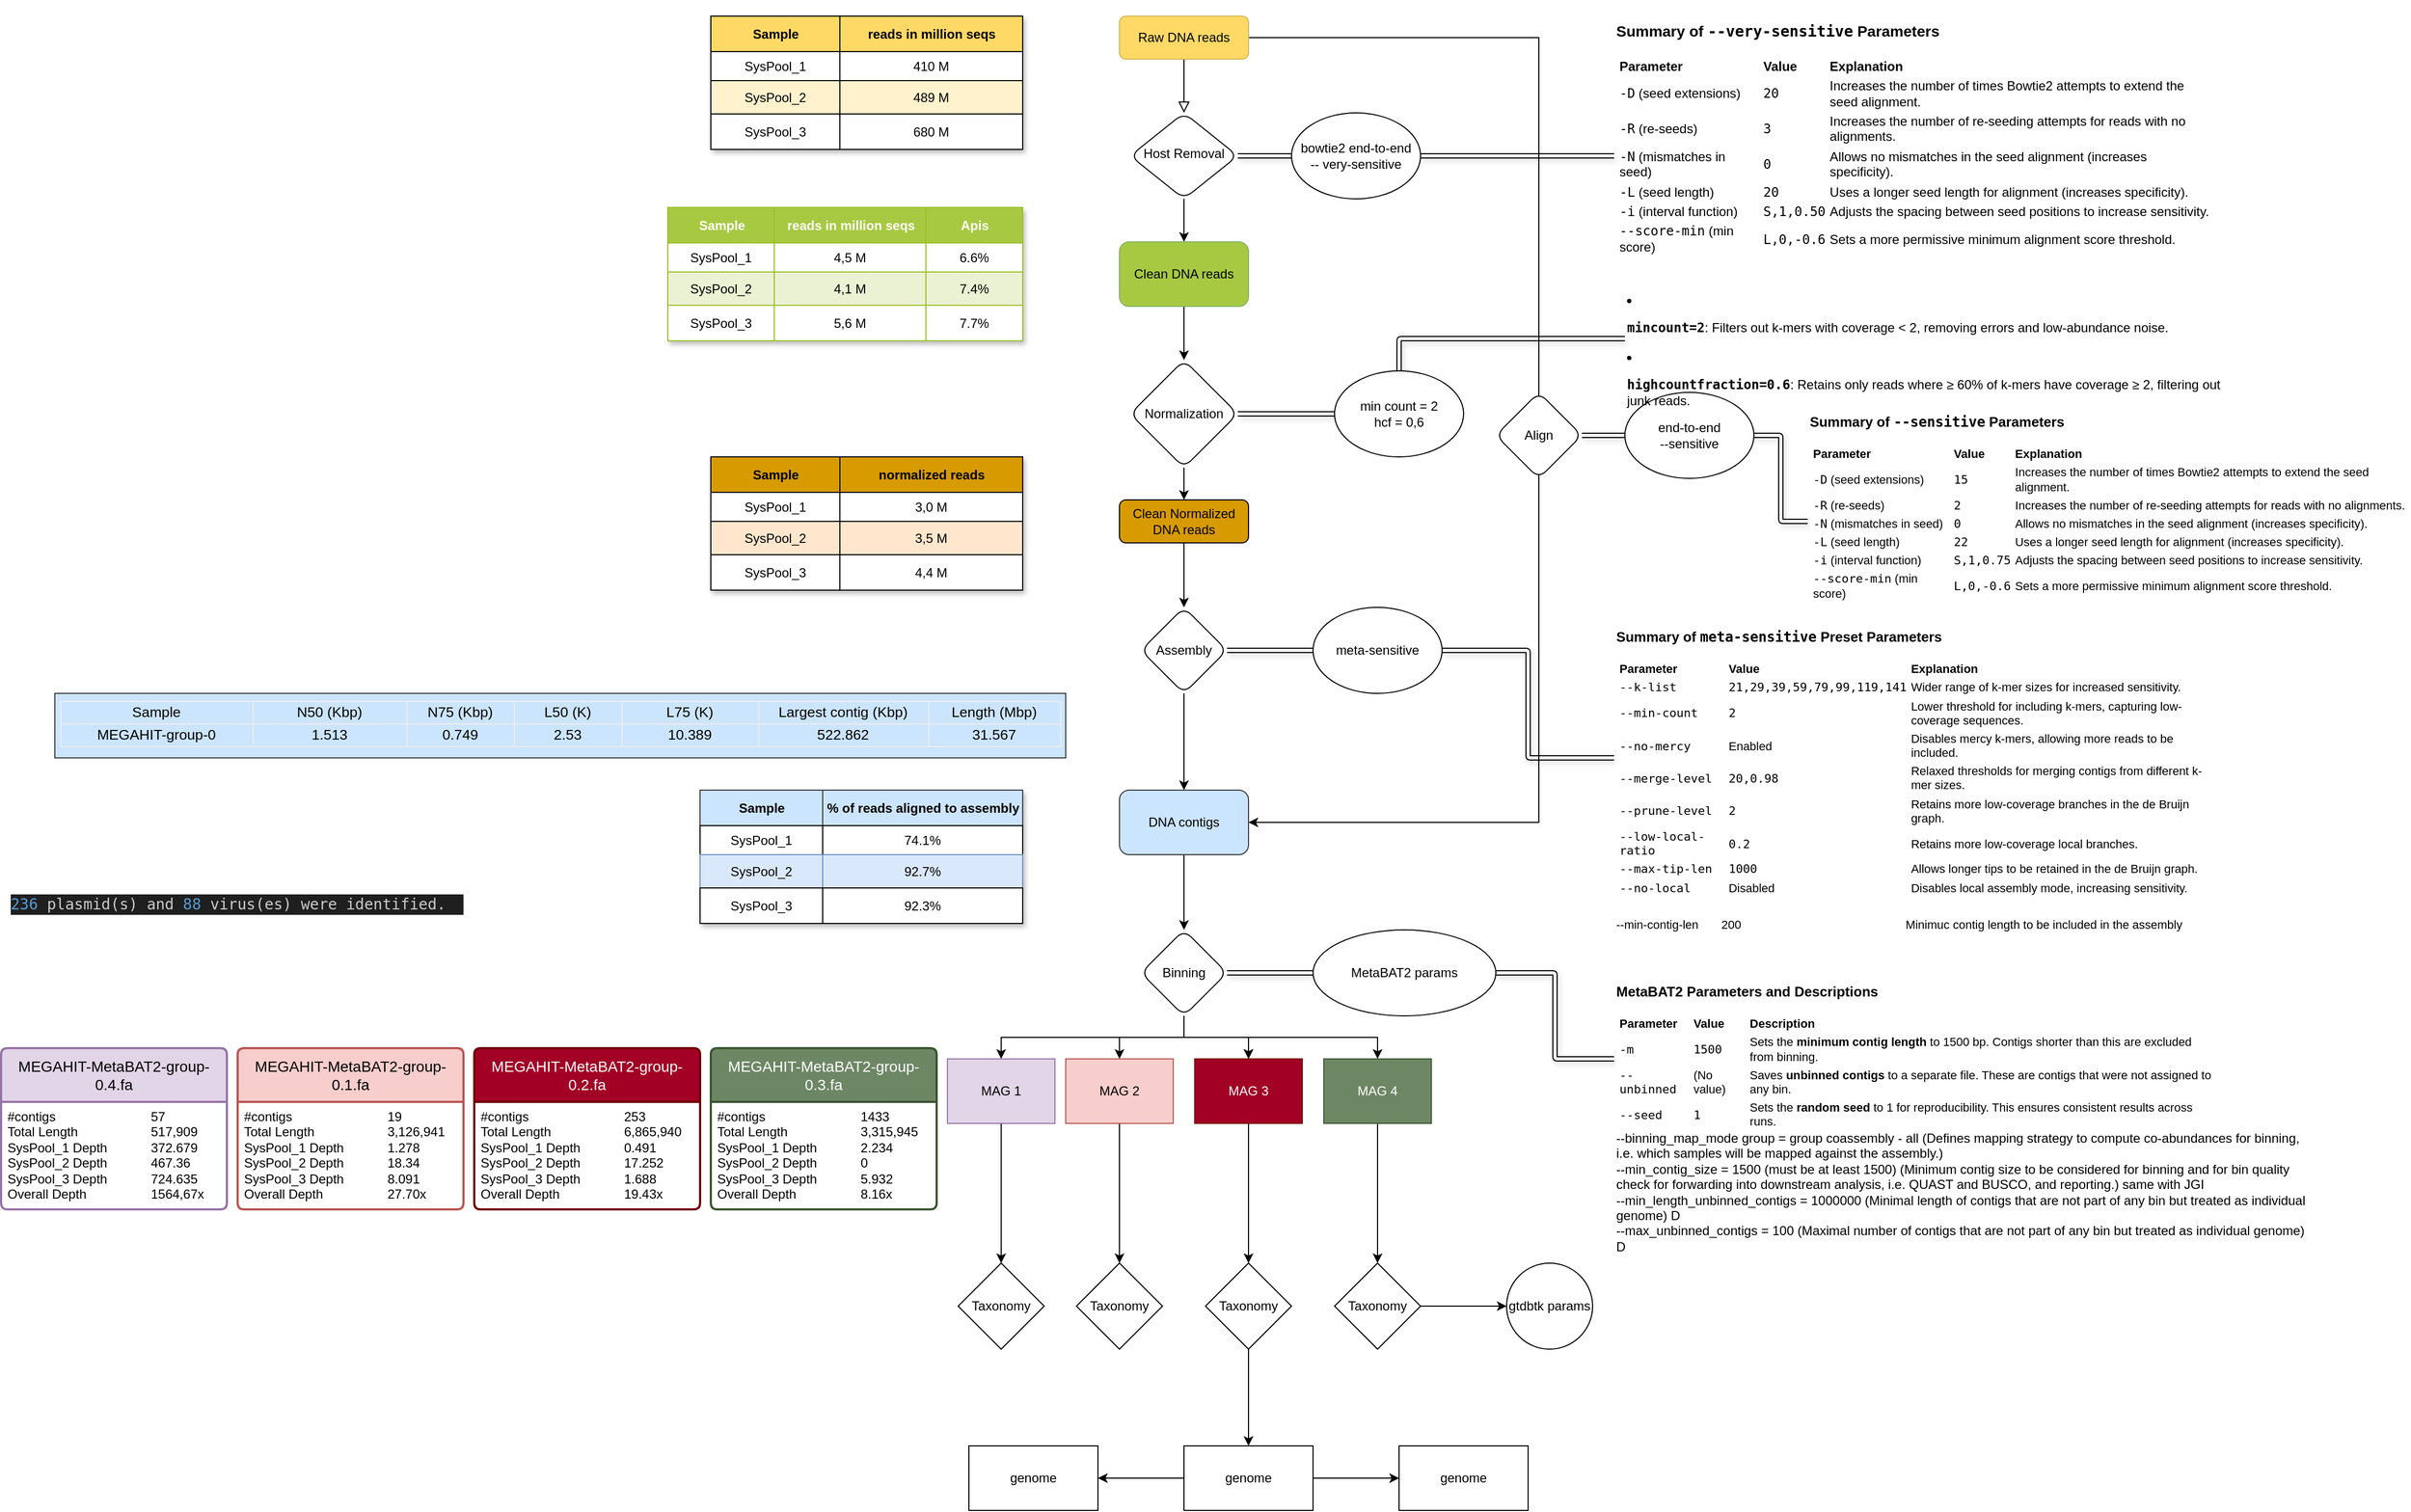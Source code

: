 <mxfile version="26.0.16">
  <diagram id="C5RBs43oDa-KdzZeNtuy" name="Page-1">
    <mxGraphModel dx="3728" dy="1181" grid="1" gridSize="10" guides="1" tooltips="1" connect="1" arrows="1" fold="1" page="1" pageScale="1" pageWidth="827" pageHeight="1169" math="0" shadow="0">
      <root>
        <mxCell id="WIyWlLk6GJQsqaUBKTNV-0" />
        <mxCell id="WIyWlLk6GJQsqaUBKTNV-1" parent="WIyWlLk6GJQsqaUBKTNV-0" />
        <mxCell id="WIyWlLk6GJQsqaUBKTNV-2" value="" style="rounded=0;html=1;jettySize=auto;orthogonalLoop=1;fontSize=11;endArrow=block;endFill=0;endSize=8;strokeWidth=1;shadow=0;labelBackgroundColor=none;edgeStyle=orthogonalEdgeStyle;" parent="WIyWlLk6GJQsqaUBKTNV-1" source="WIyWlLk6GJQsqaUBKTNV-3" target="WIyWlLk6GJQsqaUBKTNV-6" edge="1">
          <mxGeometry relative="1" as="geometry" />
        </mxCell>
        <mxCell id="R5FXkQCkuI0y1Rf3ddFC-20" style="edgeStyle=orthogonalEdgeStyle;rounded=0;orthogonalLoop=1;jettySize=auto;html=1;entryX=1;entryY=0.5;entryDx=0;entryDy=0;" parent="WIyWlLk6GJQsqaUBKTNV-1" source="WIyWlLk6GJQsqaUBKTNV-3" target="R5FXkQCkuI0y1Rf3ddFC-17" edge="1">
          <mxGeometry relative="1" as="geometry">
            <mxPoint x="600" y="840" as="targetPoint" />
            <Array as="points">
              <mxPoint x="550" y="100" />
              <mxPoint x="550" y="830" />
            </Array>
          </mxGeometry>
        </mxCell>
        <mxCell id="WIyWlLk6GJQsqaUBKTNV-3" value="Raw DNA reads" style="rounded=1;whiteSpace=wrap;html=1;fontSize=12;glass=0;strokeWidth=1;shadow=0;fillColor=#FFD966;strokeColor=#d6b656;" parent="WIyWlLk6GJQsqaUBKTNV-1" vertex="1">
          <mxGeometry x="160" y="80" width="120" height="40" as="geometry" />
        </mxCell>
        <mxCell id="R5FXkQCkuI0y1Rf3ddFC-5" style="edgeStyle=orthogonalEdgeStyle;rounded=0;orthogonalLoop=1;jettySize=auto;html=1;entryX=0.5;entryY=0;entryDx=0;entryDy=0;" parent="WIyWlLk6GJQsqaUBKTNV-1" source="WIyWlLk6GJQsqaUBKTNV-6" target="R5FXkQCkuI0y1Rf3ddFC-0" edge="1">
          <mxGeometry relative="1" as="geometry" />
        </mxCell>
        <mxCell id="WIyWlLk6GJQsqaUBKTNV-6" value="Host Removal" style="rhombus;whiteSpace=wrap;html=1;shadow=0;fontFamily=Helvetica;fontSize=12;align=center;strokeWidth=1;spacing=6;spacingTop=-4;rounded=1;" parent="WIyWlLk6GJQsqaUBKTNV-1" vertex="1">
          <mxGeometry x="170" y="170" width="100" height="80" as="geometry" />
        </mxCell>
        <mxCell id="R5FXkQCkuI0y1Rf3ddFC-12" value="" style="edgeStyle=orthogonalEdgeStyle;rounded=0;orthogonalLoop=1;jettySize=auto;html=1;" parent="WIyWlLk6GJQsqaUBKTNV-1" source="WIyWlLk6GJQsqaUBKTNV-11" target="R5FXkQCkuI0y1Rf3ddFC-11" edge="1">
          <mxGeometry relative="1" as="geometry" />
        </mxCell>
        <mxCell id="WIyWlLk6GJQsqaUBKTNV-11" value="Clean Normalized DNA reads" style="rounded=1;whiteSpace=wrap;html=1;fontSize=12;glass=0;strokeWidth=1;shadow=0;fillColor=#D79B00;" parent="WIyWlLk6GJQsqaUBKTNV-1" vertex="1">
          <mxGeometry x="160" y="530" width="120" height="40" as="geometry" />
        </mxCell>
        <mxCell id="R5FXkQCkuI0y1Rf3ddFC-4" value="" style="edgeStyle=orthogonalEdgeStyle;rounded=0;orthogonalLoop=1;jettySize=auto;html=1;entryX=0.5;entryY=0;entryDx=0;entryDy=0;" parent="WIyWlLk6GJQsqaUBKTNV-1" source="R5FXkQCkuI0y1Rf3ddFC-0" target="R5FXkQCkuI0y1Rf3ddFC-3" edge="1">
          <mxGeometry relative="1" as="geometry">
            <mxPoint x="220" y="390" as="targetPoint" />
          </mxGeometry>
        </mxCell>
        <mxCell id="R5FXkQCkuI0y1Rf3ddFC-0" value="Clean DNA reads" style="rounded=1;whiteSpace=wrap;html=1;fillColor=#A7C942;strokeColor=#82b366;" parent="WIyWlLk6GJQsqaUBKTNV-1" vertex="1">
          <mxGeometry x="160" y="290" width="120" height="60" as="geometry" />
        </mxCell>
        <mxCell id="R5FXkQCkuI0y1Rf3ddFC-10" style="edgeStyle=orthogonalEdgeStyle;rounded=0;orthogonalLoop=1;jettySize=auto;html=1;" parent="WIyWlLk6GJQsqaUBKTNV-1" source="R5FXkQCkuI0y1Rf3ddFC-3" target="WIyWlLk6GJQsqaUBKTNV-11" edge="1">
          <mxGeometry relative="1" as="geometry" />
        </mxCell>
        <mxCell id="R5FXkQCkuI0y1Rf3ddFC-3" value="Normalization" style="rhombus;whiteSpace=wrap;html=1;rounded=1;fillColor=#FFFFFF;" parent="WIyWlLk6GJQsqaUBKTNV-1" vertex="1">
          <mxGeometry x="170" y="400" width="100" height="100" as="geometry" />
        </mxCell>
        <mxCell id="zTSfxV0gaFB9FaLGtcT8-95" style="edgeStyle=orthogonalEdgeStyle;shape=link;rounded=1;orthogonalLoop=1;jettySize=auto;html=1;entryX=1;entryY=0.5;entryDx=0;entryDy=0;shadow=1;strokeColor=default;align=center;verticalAlign=middle;fontFamily=Helvetica;fontSize=11;fontColor=default;labelBackgroundColor=default;endArrow=classic;" edge="1" parent="WIyWlLk6GJQsqaUBKTNV-1" source="R5FXkQCkuI0y1Rf3ddFC-7" target="R5FXkQCkuI0y1Rf3ddFC-3">
          <mxGeometry relative="1" as="geometry" />
        </mxCell>
        <mxCell id="R5FXkQCkuI0y1Rf3ddFC-7" value="&lt;div&gt;min count = 2&lt;/div&gt;&lt;div&gt;hcf = 0,6&lt;/div&gt;" style="ellipse;whiteSpace=wrap;html=1;rounded=1;" parent="WIyWlLk6GJQsqaUBKTNV-1" vertex="1">
          <mxGeometry x="360" y="410" width="120" height="80" as="geometry" />
        </mxCell>
        <mxCell id="R5FXkQCkuI0y1Rf3ddFC-18" value="" style="edgeStyle=orthogonalEdgeStyle;rounded=0;orthogonalLoop=1;jettySize=auto;html=1;" parent="WIyWlLk6GJQsqaUBKTNV-1" source="R5FXkQCkuI0y1Rf3ddFC-11" target="R5FXkQCkuI0y1Rf3ddFC-17" edge="1">
          <mxGeometry relative="1" as="geometry" />
        </mxCell>
        <mxCell id="R5FXkQCkuI0y1Rf3ddFC-11" value="Assembly" style="rhombus;whiteSpace=wrap;html=1;rounded=1;glass=0;strokeWidth=1;shadow=0;" parent="WIyWlLk6GJQsqaUBKTNV-1" vertex="1">
          <mxGeometry x="180" y="630" width="80" height="80" as="geometry" />
        </mxCell>
        <mxCell id="zTSfxV0gaFB9FaLGtcT8-100" style="edgeStyle=orthogonalEdgeStyle;shape=link;rounded=1;orthogonalLoop=1;jettySize=auto;html=1;entryX=1;entryY=0.5;entryDx=0;entryDy=0;shadow=1;strokeColor=default;align=center;verticalAlign=middle;fontFamily=Helvetica;fontSize=11;fontColor=default;labelBackgroundColor=default;endArrow=classic;" edge="1" parent="WIyWlLk6GJQsqaUBKTNV-1" source="R5FXkQCkuI0y1Rf3ddFC-15" target="R5FXkQCkuI0y1Rf3ddFC-11">
          <mxGeometry relative="1" as="geometry" />
        </mxCell>
        <mxCell id="R5FXkQCkuI0y1Rf3ddFC-15" value="meta-sensitive" style="ellipse;whiteSpace=wrap;html=1;rounded=1;glass=0;strokeWidth=1;shadow=0;" parent="WIyWlLk6GJQsqaUBKTNV-1" vertex="1">
          <mxGeometry x="340" y="630" width="120" height="80" as="geometry" />
        </mxCell>
        <mxCell id="R5FXkQCkuI0y1Rf3ddFC-28" value="" style="edgeStyle=orthogonalEdgeStyle;rounded=0;orthogonalLoop=1;jettySize=auto;html=1;" parent="WIyWlLk6GJQsqaUBKTNV-1" source="R5FXkQCkuI0y1Rf3ddFC-17" target="R5FXkQCkuI0y1Rf3ddFC-27" edge="1">
          <mxGeometry relative="1" as="geometry" />
        </mxCell>
        <mxCell id="R5FXkQCkuI0y1Rf3ddFC-17" value="DNA contigs" style="whiteSpace=wrap;html=1;rounded=1;glass=0;strokeWidth=1;shadow=0;fillColor=#cce5ff;strokeColor=#36393d;" parent="WIyWlLk6GJQsqaUBKTNV-1" vertex="1">
          <mxGeometry x="160" y="800" width="120" height="60" as="geometry" />
        </mxCell>
        <mxCell id="R5FXkQCkuI0y1Rf3ddFC-21" value="Align" style="rhombus;whiteSpace=wrap;html=1;rounded=1;" parent="WIyWlLk6GJQsqaUBKTNV-1" vertex="1">
          <mxGeometry x="510" y="430" width="80" height="80" as="geometry" />
        </mxCell>
        <mxCell id="zTSfxV0gaFB9FaLGtcT8-96" style="edgeStyle=orthogonalEdgeStyle;shape=link;rounded=1;orthogonalLoop=1;jettySize=auto;html=1;entryX=1;entryY=0.5;entryDx=0;entryDy=0;shadow=1;strokeColor=default;align=center;verticalAlign=middle;fontFamily=Helvetica;fontSize=11;fontColor=default;labelBackgroundColor=default;endArrow=classic;" edge="1" parent="WIyWlLk6GJQsqaUBKTNV-1" source="R5FXkQCkuI0y1Rf3ddFC-22" target="WIyWlLk6GJQsqaUBKTNV-6">
          <mxGeometry relative="1" as="geometry" />
        </mxCell>
        <mxCell id="R5FXkQCkuI0y1Rf3ddFC-22" value="&lt;div&gt;bowtie2 end-to-end&lt;/div&gt;&lt;div&gt;-- very-sensitive&lt;/div&gt;" style="ellipse;whiteSpace=wrap;html=1;" parent="WIyWlLk6GJQsqaUBKTNV-1" vertex="1">
          <mxGeometry x="320" y="170" width="120" height="80" as="geometry" />
        </mxCell>
        <mxCell id="zTSfxV0gaFB9FaLGtcT8-97" style="edgeStyle=orthogonalEdgeStyle;shape=link;rounded=1;orthogonalLoop=1;jettySize=auto;html=1;entryX=1;entryY=0.5;entryDx=0;entryDy=0;shadow=1;strokeColor=default;align=center;verticalAlign=middle;fontFamily=Helvetica;fontSize=11;fontColor=default;labelBackgroundColor=default;endArrow=classic;" edge="1" parent="WIyWlLk6GJQsqaUBKTNV-1" source="R5FXkQCkuI0y1Rf3ddFC-23" target="R5FXkQCkuI0y1Rf3ddFC-21">
          <mxGeometry relative="1" as="geometry" />
        </mxCell>
        <mxCell id="R5FXkQCkuI0y1Rf3ddFC-23" value="&lt;div&gt;end-to-end&lt;/div&gt;&lt;div&gt;--sensitive&lt;/div&gt;" style="ellipse;whiteSpace=wrap;html=1;" parent="WIyWlLk6GJQsqaUBKTNV-1" vertex="1">
          <mxGeometry x="630" y="430" width="120" height="80" as="geometry" />
        </mxCell>
        <mxCell id="R5FXkQCkuI0y1Rf3ddFC-50" value="" style="edgeStyle=orthogonalEdgeStyle;rounded=0;orthogonalLoop=1;jettySize=auto;html=1;" parent="WIyWlLk6GJQsqaUBKTNV-1" source="R5FXkQCkuI0y1Rf3ddFC-27" target="R5FXkQCkuI0y1Rf3ddFC-43" edge="1">
          <mxGeometry relative="1" as="geometry" />
        </mxCell>
        <mxCell id="R5FXkQCkuI0y1Rf3ddFC-51" value="" style="edgeStyle=orthogonalEdgeStyle;rounded=0;orthogonalLoop=1;jettySize=auto;html=1;" parent="WIyWlLk6GJQsqaUBKTNV-1" source="R5FXkQCkuI0y1Rf3ddFC-27" target="R5FXkQCkuI0y1Rf3ddFC-43" edge="1">
          <mxGeometry relative="1" as="geometry" />
        </mxCell>
        <mxCell id="R5FXkQCkuI0y1Rf3ddFC-52" style="edgeStyle=orthogonalEdgeStyle;rounded=0;orthogonalLoop=1;jettySize=auto;html=1;entryX=0.5;entryY=0;entryDx=0;entryDy=0;" parent="WIyWlLk6GJQsqaUBKTNV-1" source="R5FXkQCkuI0y1Rf3ddFC-27" target="R5FXkQCkuI0y1Rf3ddFC-42" edge="1">
          <mxGeometry relative="1" as="geometry" />
        </mxCell>
        <mxCell id="R5FXkQCkuI0y1Rf3ddFC-55" style="edgeStyle=orthogonalEdgeStyle;rounded=0;orthogonalLoop=1;jettySize=auto;html=1;exitX=0.5;exitY=1;exitDx=0;exitDy=0;entryX=0.5;entryY=0;entryDx=0;entryDy=0;" parent="WIyWlLk6GJQsqaUBKTNV-1" source="R5FXkQCkuI0y1Rf3ddFC-27" target="R5FXkQCkuI0y1Rf3ddFC-54" edge="1">
          <mxGeometry relative="1" as="geometry" />
        </mxCell>
        <mxCell id="R5FXkQCkuI0y1Rf3ddFC-56" style="edgeStyle=orthogonalEdgeStyle;rounded=0;orthogonalLoop=1;jettySize=auto;html=1;exitX=0.5;exitY=1;exitDx=0;exitDy=0;entryX=0.5;entryY=0;entryDx=0;entryDy=0;" parent="WIyWlLk6GJQsqaUBKTNV-1" source="R5FXkQCkuI0y1Rf3ddFC-27" target="R5FXkQCkuI0y1Rf3ddFC-53" edge="1">
          <mxGeometry relative="1" as="geometry" />
        </mxCell>
        <mxCell id="R5FXkQCkuI0y1Rf3ddFC-27" value="Binning" style="rhombus;whiteSpace=wrap;html=1;rounded=1;glass=0;strokeWidth=1;shadow=0;" parent="WIyWlLk6GJQsqaUBKTNV-1" vertex="1">
          <mxGeometry x="180" y="930" width="80" height="80" as="geometry" />
        </mxCell>
        <mxCell id="R5FXkQCkuI0y1Rf3ddFC-63" value="" style="edgeStyle=orthogonalEdgeStyle;rounded=0;orthogonalLoop=1;jettySize=auto;html=1;" parent="WIyWlLk6GJQsqaUBKTNV-1" source="R5FXkQCkuI0y1Rf3ddFC-42" target="R5FXkQCkuI0y1Rf3ddFC-62" edge="1">
          <mxGeometry relative="1" as="geometry" />
        </mxCell>
        <mxCell id="R5FXkQCkuI0y1Rf3ddFC-42" value="MAG 2" style="whiteSpace=wrap;html=1;align=center;verticalAlign=middle;treeFolding=1;treeMoving=1;fillColor=#f8cecc;strokeColor=#b85450;" parent="WIyWlLk6GJQsqaUBKTNV-1" vertex="1">
          <mxGeometry x="110" y="1050" width="100" height="60" as="geometry" />
        </mxCell>
        <mxCell id="R5FXkQCkuI0y1Rf3ddFC-65" value="" style="edgeStyle=orthogonalEdgeStyle;rounded=0;orthogonalLoop=1;jettySize=auto;html=1;" parent="WIyWlLk6GJQsqaUBKTNV-1" source="R5FXkQCkuI0y1Rf3ddFC-43" target="R5FXkQCkuI0y1Rf3ddFC-64" edge="1">
          <mxGeometry relative="1" as="geometry" />
        </mxCell>
        <mxCell id="R5FXkQCkuI0y1Rf3ddFC-43" value="MAG 3" style="whiteSpace=wrap;html=1;align=center;verticalAlign=middle;treeFolding=1;treeMoving=1;fillColor=#a20025;fontColor=#ffffff;strokeColor=#6F0000;" parent="WIyWlLk6GJQsqaUBKTNV-1" vertex="1">
          <mxGeometry x="230" y="1050" width="100" height="60" as="geometry" />
        </mxCell>
        <mxCell id="R5FXkQCkuI0y1Rf3ddFC-67" value="" style="edgeStyle=orthogonalEdgeStyle;rounded=0;orthogonalLoop=1;jettySize=auto;html=1;" parent="WIyWlLk6GJQsqaUBKTNV-1" source="R5FXkQCkuI0y1Rf3ddFC-53" target="R5FXkQCkuI0y1Rf3ddFC-66" edge="1">
          <mxGeometry relative="1" as="geometry" />
        </mxCell>
        <mxCell id="R5FXkQCkuI0y1Rf3ddFC-53" value="MAG 4" style="whiteSpace=wrap;html=1;align=center;verticalAlign=middle;treeFolding=1;treeMoving=1;fillColor=#6d8764;fontColor=#ffffff;strokeColor=#3A5431;" parent="WIyWlLk6GJQsqaUBKTNV-1" vertex="1">
          <mxGeometry x="350" y="1050" width="100" height="60" as="geometry" />
        </mxCell>
        <mxCell id="R5FXkQCkuI0y1Rf3ddFC-61" value="" style="edgeStyle=orthogonalEdgeStyle;rounded=0;orthogonalLoop=1;jettySize=auto;html=1;" parent="WIyWlLk6GJQsqaUBKTNV-1" source="R5FXkQCkuI0y1Rf3ddFC-54" target="R5FXkQCkuI0y1Rf3ddFC-60" edge="1">
          <mxGeometry relative="1" as="geometry" />
        </mxCell>
        <mxCell id="R5FXkQCkuI0y1Rf3ddFC-54" value="MAG 1" style="whiteSpace=wrap;html=1;align=center;verticalAlign=middle;treeFolding=1;treeMoving=1;fillColor=#e1d5e7;strokeColor=#9673a6;" parent="WIyWlLk6GJQsqaUBKTNV-1" vertex="1">
          <mxGeometry y="1050" width="100" height="60" as="geometry" />
        </mxCell>
        <mxCell id="zTSfxV0gaFB9FaLGtcT8-106" style="edgeStyle=orthogonalEdgeStyle;shape=link;rounded=1;orthogonalLoop=1;jettySize=auto;html=1;shadow=1;strokeColor=default;align=center;verticalAlign=middle;fontFamily=Helvetica;fontSize=11;fontColor=default;labelBackgroundColor=default;endArrow=classic;" edge="1" parent="WIyWlLk6GJQsqaUBKTNV-1" source="R5FXkQCkuI0y1Rf3ddFC-58" target="R5FXkQCkuI0y1Rf3ddFC-27">
          <mxGeometry relative="1" as="geometry" />
        </mxCell>
        <mxCell id="R5FXkQCkuI0y1Rf3ddFC-58" value="MetaBAT2 params" style="ellipse;whiteSpace=wrap;html=1;rounded=1;glass=0;strokeWidth=1;shadow=0;" parent="WIyWlLk6GJQsqaUBKTNV-1" vertex="1">
          <mxGeometry x="340" y="930" width="170" height="80" as="geometry" />
        </mxCell>
        <mxCell id="R5FXkQCkuI0y1Rf3ddFC-60" value="Taxonomy" style="rhombus;whiteSpace=wrap;html=1;" parent="WIyWlLk6GJQsqaUBKTNV-1" vertex="1">
          <mxGeometry x="10" y="1240" width="80" height="80" as="geometry" />
        </mxCell>
        <mxCell id="R5FXkQCkuI0y1Rf3ddFC-62" value="Taxonomy" style="rhombus;whiteSpace=wrap;html=1;" parent="WIyWlLk6GJQsqaUBKTNV-1" vertex="1">
          <mxGeometry x="120" y="1240" width="80" height="80" as="geometry" />
        </mxCell>
        <mxCell id="R5FXkQCkuI0y1Rf3ddFC-74" value="" style="edgeStyle=orthogonalEdgeStyle;rounded=0;orthogonalLoop=1;jettySize=auto;html=1;" parent="WIyWlLk6GJQsqaUBKTNV-1" source="R5FXkQCkuI0y1Rf3ddFC-64" target="R5FXkQCkuI0y1Rf3ddFC-73" edge="1">
          <mxGeometry relative="1" as="geometry" />
        </mxCell>
        <mxCell id="R5FXkQCkuI0y1Rf3ddFC-64" value="Taxonomy" style="rhombus;whiteSpace=wrap;html=1;" parent="WIyWlLk6GJQsqaUBKTNV-1" vertex="1">
          <mxGeometry x="240" y="1240" width="80" height="80" as="geometry" />
        </mxCell>
        <mxCell id="R5FXkQCkuI0y1Rf3ddFC-70" value="" style="edgeStyle=orthogonalEdgeStyle;rounded=0;orthogonalLoop=1;jettySize=auto;html=1;" parent="WIyWlLk6GJQsqaUBKTNV-1" source="R5FXkQCkuI0y1Rf3ddFC-66" target="R5FXkQCkuI0y1Rf3ddFC-69" edge="1">
          <mxGeometry relative="1" as="geometry" />
        </mxCell>
        <mxCell id="R5FXkQCkuI0y1Rf3ddFC-66" value="Taxonomy" style="rhombus;whiteSpace=wrap;html=1;" parent="WIyWlLk6GJQsqaUBKTNV-1" vertex="1">
          <mxGeometry x="360" y="1240" width="80" height="80" as="geometry" />
        </mxCell>
        <mxCell id="R5FXkQCkuI0y1Rf3ddFC-69" value="gtdbtk params" style="ellipse;whiteSpace=wrap;html=1;" parent="WIyWlLk6GJQsqaUBKTNV-1" vertex="1">
          <mxGeometry x="520" y="1240" width="80" height="80" as="geometry" />
        </mxCell>
        <mxCell id="R5FXkQCkuI0y1Rf3ddFC-76" value="" style="edgeStyle=orthogonalEdgeStyle;rounded=0;orthogonalLoop=1;jettySize=auto;html=1;" parent="WIyWlLk6GJQsqaUBKTNV-1" source="R5FXkQCkuI0y1Rf3ddFC-73" target="R5FXkQCkuI0y1Rf3ddFC-75" edge="1">
          <mxGeometry relative="1" as="geometry" />
        </mxCell>
        <mxCell id="R5FXkQCkuI0y1Rf3ddFC-78" value="" style="edgeStyle=orthogonalEdgeStyle;rounded=0;orthogonalLoop=1;jettySize=auto;html=1;" parent="WIyWlLk6GJQsqaUBKTNV-1" source="R5FXkQCkuI0y1Rf3ddFC-73" target="R5FXkQCkuI0y1Rf3ddFC-77" edge="1">
          <mxGeometry relative="1" as="geometry" />
        </mxCell>
        <mxCell id="R5FXkQCkuI0y1Rf3ddFC-73" value="genome" style="whiteSpace=wrap;html=1;" parent="WIyWlLk6GJQsqaUBKTNV-1" vertex="1">
          <mxGeometry x="220" y="1410" width="120" height="60" as="geometry" />
        </mxCell>
        <mxCell id="R5FXkQCkuI0y1Rf3ddFC-75" value="genome" style="whiteSpace=wrap;html=1;" parent="WIyWlLk6GJQsqaUBKTNV-1" vertex="1">
          <mxGeometry x="20" y="1410" width="120" height="60" as="geometry" />
        </mxCell>
        <mxCell id="R5FXkQCkuI0y1Rf3ddFC-77" value="genome" style="whiteSpace=wrap;html=1;" parent="WIyWlLk6GJQsqaUBKTNV-1" vertex="1">
          <mxGeometry x="420" y="1410" width="120" height="60" as="geometry" />
        </mxCell>
        <mxCell id="zTSfxV0gaFB9FaLGtcT8-1" value="Assets" style="childLayout=tableLayout;recursiveResize=0;shadow=1;fillColor=#FFF2CC;strokeColor=#000000;imageAspect=0;" vertex="1" parent="WIyWlLk6GJQsqaUBKTNV-1">
          <mxGeometry x="-220" y="80" width="290" height="124" as="geometry" />
        </mxCell>
        <mxCell id="zTSfxV0gaFB9FaLGtcT8-2" style="shape=tableRow;horizontal=0;startSize=0;swimlaneHead=0;swimlaneBody=0;top=0;left=0;bottom=0;right=0;dropTarget=0;collapsible=0;recursiveResize=0;expand=0;fontStyle=0;strokeColor=inherit;fillColor=#ffffff;" vertex="1" parent="zTSfxV0gaFB9FaLGtcT8-1">
          <mxGeometry width="290" height="33" as="geometry" />
        </mxCell>
        <mxCell id="zTSfxV0gaFB9FaLGtcT8-3" value="Sample" style="connectable=0;recursiveResize=0;strokeColor=#000000;fillColor=#FFD966;align=center;fontStyle=1;html=1;" vertex="1" parent="zTSfxV0gaFB9FaLGtcT8-2">
          <mxGeometry width="120" height="33" as="geometry">
            <mxRectangle width="120" height="33" as="alternateBounds" />
          </mxGeometry>
        </mxCell>
        <mxCell id="zTSfxV0gaFB9FaLGtcT8-4" value="reads in million seqs" style="connectable=0;recursiveResize=0;strokeColor=#000000;fillColor=#FFD966;align=center;fontStyle=1;html=1;" vertex="1" parent="zTSfxV0gaFB9FaLGtcT8-2">
          <mxGeometry x="120" width="170" height="33" as="geometry">
            <mxRectangle width="170" height="33" as="alternateBounds" />
          </mxGeometry>
        </mxCell>
        <mxCell id="zTSfxV0gaFB9FaLGtcT8-6" value="" style="shape=tableRow;horizontal=0;startSize=0;swimlaneHead=0;swimlaneBody=0;top=0;left=0;bottom=0;right=0;dropTarget=0;collapsible=0;recursiveResize=0;expand=0;fontStyle=0;strokeColor=inherit;fillColor=#ffffff;" vertex="1" parent="zTSfxV0gaFB9FaLGtcT8-1">
          <mxGeometry y="33" width="290" height="27" as="geometry" />
        </mxCell>
        <mxCell id="zTSfxV0gaFB9FaLGtcT8-7" value="SysPool_1" style="connectable=0;recursiveResize=0;strokeColor=inherit;fillColor=inherit;align=center;whiteSpace=wrap;html=1;" vertex="1" parent="zTSfxV0gaFB9FaLGtcT8-6">
          <mxGeometry width="120" height="27" as="geometry">
            <mxRectangle width="120" height="27" as="alternateBounds" />
          </mxGeometry>
        </mxCell>
        <mxCell id="zTSfxV0gaFB9FaLGtcT8-8" value="410 M" style="connectable=0;recursiveResize=0;strokeColor=inherit;fillColor=inherit;align=center;whiteSpace=wrap;html=1;" vertex="1" parent="zTSfxV0gaFB9FaLGtcT8-6">
          <mxGeometry x="120" width="170" height="27" as="geometry">
            <mxRectangle width="170" height="27" as="alternateBounds" />
          </mxGeometry>
        </mxCell>
        <mxCell id="zTSfxV0gaFB9FaLGtcT8-10" value="" style="shape=tableRow;horizontal=0;startSize=0;swimlaneHead=0;swimlaneBody=0;top=0;left=0;bottom=0;right=0;dropTarget=0;collapsible=0;recursiveResize=0;expand=0;fontStyle=1;strokeColor=inherit;fillColor=#EAF2D3;" vertex="1" parent="zTSfxV0gaFB9FaLGtcT8-1">
          <mxGeometry y="60" width="290" height="31" as="geometry" />
        </mxCell>
        <mxCell id="zTSfxV0gaFB9FaLGtcT8-11" value="SysPool_2" style="connectable=0;recursiveResize=0;strokeColor=#000000;fillColor=#fff2cc;whiteSpace=wrap;html=1;" vertex="1" parent="zTSfxV0gaFB9FaLGtcT8-10">
          <mxGeometry width="120" height="31" as="geometry">
            <mxRectangle width="120" height="31" as="alternateBounds" />
          </mxGeometry>
        </mxCell>
        <mxCell id="zTSfxV0gaFB9FaLGtcT8-12" value="489 M" style="connectable=0;recursiveResize=0;strokeColor=#000000;fillColor=#fff2cc;whiteSpace=wrap;html=1;" vertex="1" parent="zTSfxV0gaFB9FaLGtcT8-10">
          <mxGeometry x="120" width="170" height="31" as="geometry">
            <mxRectangle width="170" height="31" as="alternateBounds" />
          </mxGeometry>
        </mxCell>
        <mxCell id="zTSfxV0gaFB9FaLGtcT8-14" value="" style="shape=tableRow;horizontal=0;startSize=0;swimlaneHead=0;swimlaneBody=0;top=0;left=0;bottom=0;right=0;dropTarget=0;collapsible=0;recursiveResize=0;expand=0;fontStyle=0;strokeColor=inherit;fillColor=#ffffff;" vertex="1" parent="zTSfxV0gaFB9FaLGtcT8-1">
          <mxGeometry y="91" width="290" height="33" as="geometry" />
        </mxCell>
        <mxCell id="zTSfxV0gaFB9FaLGtcT8-15" value="SysPool_3" style="connectable=0;recursiveResize=0;strokeColor=inherit;fillColor=inherit;fontStyle=0;align=center;whiteSpace=wrap;html=1;" vertex="1" parent="zTSfxV0gaFB9FaLGtcT8-14">
          <mxGeometry width="120" height="33" as="geometry">
            <mxRectangle width="120" height="33" as="alternateBounds" />
          </mxGeometry>
        </mxCell>
        <mxCell id="zTSfxV0gaFB9FaLGtcT8-16" value="680 M" style="connectable=0;recursiveResize=0;strokeColor=inherit;fillColor=inherit;fontStyle=0;align=center;whiteSpace=wrap;html=1;" vertex="1" parent="zTSfxV0gaFB9FaLGtcT8-14">
          <mxGeometry x="120" width="170" height="33" as="geometry">
            <mxRectangle width="170" height="33" as="alternateBounds" />
          </mxGeometry>
        </mxCell>
        <mxCell id="zTSfxV0gaFB9FaLGtcT8-22" value="Assets" style="childLayout=tableLayout;recursiveResize=0;strokeColor=#98bf21;fillColor=#A7C942;shadow=1;" vertex="1" parent="WIyWlLk6GJQsqaUBKTNV-1">
          <mxGeometry x="-260" y="258" width="330" height="124" as="geometry" />
        </mxCell>
        <mxCell id="zTSfxV0gaFB9FaLGtcT8-23" style="shape=tableRow;horizontal=0;startSize=0;swimlaneHead=0;swimlaneBody=0;top=0;left=0;bottom=0;right=0;dropTarget=0;collapsible=0;recursiveResize=0;expand=0;fontStyle=0;strokeColor=inherit;fillColor=#ffffff;" vertex="1" parent="zTSfxV0gaFB9FaLGtcT8-22">
          <mxGeometry width="330" height="33" as="geometry" />
        </mxCell>
        <mxCell id="zTSfxV0gaFB9FaLGtcT8-24" value="Sample" style="connectable=0;recursiveResize=0;strokeColor=inherit;fillColor=#A7C942;align=center;fontStyle=1;fontColor=#FFFFFF;html=1;" vertex="1" parent="zTSfxV0gaFB9FaLGtcT8-23">
          <mxGeometry width="99" height="33" as="geometry">
            <mxRectangle width="99" height="33" as="alternateBounds" />
          </mxGeometry>
        </mxCell>
        <mxCell id="zTSfxV0gaFB9FaLGtcT8-25" value="reads in million seqs" style="connectable=0;recursiveResize=0;strokeColor=inherit;fillColor=#A7C942;align=center;fontStyle=1;fontColor=#FFFFFF;html=1;" vertex="1" parent="zTSfxV0gaFB9FaLGtcT8-23">
          <mxGeometry x="99" width="141" height="33" as="geometry">
            <mxRectangle width="141" height="33" as="alternateBounds" />
          </mxGeometry>
        </mxCell>
        <mxCell id="zTSfxV0gaFB9FaLGtcT8-35" value="Apis" style="connectable=0;recursiveResize=0;strokeColor=inherit;fillColor=#A7C942;align=center;fontStyle=1;fontColor=#FFFFFF;html=1;" vertex="1" parent="zTSfxV0gaFB9FaLGtcT8-23">
          <mxGeometry x="240" width="90" height="33" as="geometry">
            <mxRectangle width="90" height="33" as="alternateBounds" />
          </mxGeometry>
        </mxCell>
        <mxCell id="zTSfxV0gaFB9FaLGtcT8-26" value="" style="shape=tableRow;horizontal=0;startSize=0;swimlaneHead=0;swimlaneBody=0;top=0;left=0;bottom=0;right=0;dropTarget=0;collapsible=0;recursiveResize=0;expand=0;fontStyle=0;strokeColor=inherit;fillColor=#ffffff;" vertex="1" parent="zTSfxV0gaFB9FaLGtcT8-22">
          <mxGeometry y="33" width="330" height="27" as="geometry" />
        </mxCell>
        <mxCell id="zTSfxV0gaFB9FaLGtcT8-27" value="SysPool_1" style="connectable=0;recursiveResize=0;strokeColor=inherit;fillColor=inherit;align=center;whiteSpace=wrap;html=1;" vertex="1" parent="zTSfxV0gaFB9FaLGtcT8-26">
          <mxGeometry width="99" height="27" as="geometry">
            <mxRectangle width="99" height="27" as="alternateBounds" />
          </mxGeometry>
        </mxCell>
        <mxCell id="zTSfxV0gaFB9FaLGtcT8-28" value="4,5 M" style="connectable=0;recursiveResize=0;strokeColor=inherit;fillColor=inherit;align=center;whiteSpace=wrap;html=1;" vertex="1" parent="zTSfxV0gaFB9FaLGtcT8-26">
          <mxGeometry x="99" width="141" height="27" as="geometry">
            <mxRectangle width="141" height="27" as="alternateBounds" />
          </mxGeometry>
        </mxCell>
        <mxCell id="zTSfxV0gaFB9FaLGtcT8-36" value="6.6%" style="connectable=0;recursiveResize=0;strokeColor=inherit;fillColor=inherit;align=center;whiteSpace=wrap;html=1;" vertex="1" parent="zTSfxV0gaFB9FaLGtcT8-26">
          <mxGeometry x="240" width="90" height="27" as="geometry">
            <mxRectangle width="90" height="27" as="alternateBounds" />
          </mxGeometry>
        </mxCell>
        <mxCell id="zTSfxV0gaFB9FaLGtcT8-29" value="" style="shape=tableRow;horizontal=0;startSize=0;swimlaneHead=0;swimlaneBody=0;top=0;left=0;bottom=0;right=0;dropTarget=0;collapsible=0;recursiveResize=0;expand=0;fontStyle=1;strokeColor=inherit;fillColor=#EAF2D3;" vertex="1" parent="zTSfxV0gaFB9FaLGtcT8-22">
          <mxGeometry y="60" width="330" height="31" as="geometry" />
        </mxCell>
        <mxCell id="zTSfxV0gaFB9FaLGtcT8-30" value="SysPool_2" style="connectable=0;recursiveResize=0;strokeColor=inherit;fillColor=inherit;whiteSpace=wrap;html=1;" vertex="1" parent="zTSfxV0gaFB9FaLGtcT8-29">
          <mxGeometry width="99" height="31" as="geometry">
            <mxRectangle width="99" height="31" as="alternateBounds" />
          </mxGeometry>
        </mxCell>
        <mxCell id="zTSfxV0gaFB9FaLGtcT8-31" value="4,1 M" style="connectable=0;recursiveResize=0;strokeColor=inherit;fillColor=inherit;whiteSpace=wrap;html=1;" vertex="1" parent="zTSfxV0gaFB9FaLGtcT8-29">
          <mxGeometry x="99" width="141" height="31" as="geometry">
            <mxRectangle width="141" height="31" as="alternateBounds" />
          </mxGeometry>
        </mxCell>
        <mxCell id="zTSfxV0gaFB9FaLGtcT8-37" value="7.4%" style="connectable=0;recursiveResize=0;strokeColor=inherit;fillColor=inherit;whiteSpace=wrap;html=1;" vertex="1" parent="zTSfxV0gaFB9FaLGtcT8-29">
          <mxGeometry x="240" width="90" height="31" as="geometry">
            <mxRectangle width="90" height="31" as="alternateBounds" />
          </mxGeometry>
        </mxCell>
        <mxCell id="zTSfxV0gaFB9FaLGtcT8-32" value="" style="shape=tableRow;horizontal=0;startSize=0;swimlaneHead=0;swimlaneBody=0;top=0;left=0;bottom=0;right=0;dropTarget=0;collapsible=0;recursiveResize=0;expand=0;fontStyle=0;strokeColor=inherit;fillColor=#ffffff;" vertex="1" parent="zTSfxV0gaFB9FaLGtcT8-22">
          <mxGeometry y="91" width="330" height="33" as="geometry" />
        </mxCell>
        <mxCell id="zTSfxV0gaFB9FaLGtcT8-33" value="SysPool_3" style="connectable=0;recursiveResize=0;strokeColor=inherit;fillColor=inherit;fontStyle=0;align=center;whiteSpace=wrap;html=1;" vertex="1" parent="zTSfxV0gaFB9FaLGtcT8-32">
          <mxGeometry width="99" height="33" as="geometry">
            <mxRectangle width="99" height="33" as="alternateBounds" />
          </mxGeometry>
        </mxCell>
        <mxCell id="zTSfxV0gaFB9FaLGtcT8-34" value="5,6 M" style="connectable=0;recursiveResize=0;strokeColor=inherit;fillColor=inherit;fontStyle=0;align=center;whiteSpace=wrap;html=1;" vertex="1" parent="zTSfxV0gaFB9FaLGtcT8-32">
          <mxGeometry x="99" width="141" height="33" as="geometry">
            <mxRectangle width="141" height="33" as="alternateBounds" />
          </mxGeometry>
        </mxCell>
        <mxCell id="zTSfxV0gaFB9FaLGtcT8-38" value="7.7%" style="connectable=0;recursiveResize=0;strokeColor=inherit;fillColor=inherit;fontStyle=0;align=center;whiteSpace=wrap;html=1;" vertex="1" parent="zTSfxV0gaFB9FaLGtcT8-32">
          <mxGeometry x="240" width="90" height="33" as="geometry">
            <mxRectangle width="90" height="33" as="alternateBounds" />
          </mxGeometry>
        </mxCell>
        <mxCell id="zTSfxV0gaFB9FaLGtcT8-39" value="Assets" style="childLayout=tableLayout;recursiveResize=0;strokeColor=#000000;fillColor=#d5e8d4;shadow=1;" vertex="1" parent="WIyWlLk6GJQsqaUBKTNV-1">
          <mxGeometry x="-220" y="490" width="290" height="124" as="geometry" />
        </mxCell>
        <mxCell id="zTSfxV0gaFB9FaLGtcT8-40" style="shape=tableRow;horizontal=0;startSize=0;swimlaneHead=0;swimlaneBody=0;top=0;left=0;bottom=0;right=0;dropTarget=0;collapsible=0;recursiveResize=0;expand=0;fontStyle=0;strokeColor=inherit;fillColor=#ffffff;" vertex="1" parent="zTSfxV0gaFB9FaLGtcT8-39">
          <mxGeometry width="290" height="33" as="geometry" />
        </mxCell>
        <mxCell id="zTSfxV0gaFB9FaLGtcT8-41" value="Sample" style="connectable=0;recursiveResize=0;strokeColor=#000000;fillColor=#D79B00;align=center;fontStyle=1;html=1;" vertex="1" parent="zTSfxV0gaFB9FaLGtcT8-40">
          <mxGeometry width="120" height="33" as="geometry">
            <mxRectangle width="120" height="33" as="alternateBounds" />
          </mxGeometry>
        </mxCell>
        <mxCell id="zTSfxV0gaFB9FaLGtcT8-42" value="normalized reads" style="connectable=0;recursiveResize=0;strokeColor=#000000;fillColor=#D79B00;align=center;fontStyle=1;html=1;" vertex="1" parent="zTSfxV0gaFB9FaLGtcT8-40">
          <mxGeometry x="120" width="170" height="33" as="geometry">
            <mxRectangle width="170" height="33" as="alternateBounds" />
          </mxGeometry>
        </mxCell>
        <mxCell id="zTSfxV0gaFB9FaLGtcT8-43" value="" style="shape=tableRow;horizontal=0;startSize=0;swimlaneHead=0;swimlaneBody=0;top=0;left=0;bottom=0;right=0;dropTarget=0;collapsible=0;recursiveResize=0;expand=0;fontStyle=0;strokeColor=inherit;fillColor=#ffffff;" vertex="1" parent="zTSfxV0gaFB9FaLGtcT8-39">
          <mxGeometry y="33" width="290" height="27" as="geometry" />
        </mxCell>
        <mxCell id="zTSfxV0gaFB9FaLGtcT8-44" value="SysPool_1" style="connectable=0;recursiveResize=0;strokeColor=inherit;fillColor=inherit;align=center;whiteSpace=wrap;html=1;" vertex="1" parent="zTSfxV0gaFB9FaLGtcT8-43">
          <mxGeometry width="120" height="27" as="geometry">
            <mxRectangle width="120" height="27" as="alternateBounds" />
          </mxGeometry>
        </mxCell>
        <mxCell id="zTSfxV0gaFB9FaLGtcT8-45" value="3,0 M" style="connectable=0;recursiveResize=0;strokeColor=inherit;fillColor=inherit;align=center;whiteSpace=wrap;html=1;" vertex="1" parent="zTSfxV0gaFB9FaLGtcT8-43">
          <mxGeometry x="120" width="170" height="27" as="geometry">
            <mxRectangle width="170" height="27" as="alternateBounds" />
          </mxGeometry>
        </mxCell>
        <mxCell id="zTSfxV0gaFB9FaLGtcT8-46" value="" style="shape=tableRow;horizontal=0;startSize=0;swimlaneHead=0;swimlaneBody=0;top=0;left=0;bottom=0;right=0;dropTarget=0;collapsible=0;recursiveResize=0;expand=0;fontStyle=1;strokeColor=inherit;fillColor=#EAF2D3;" vertex="1" parent="zTSfxV0gaFB9FaLGtcT8-39">
          <mxGeometry y="60" width="290" height="31" as="geometry" />
        </mxCell>
        <mxCell id="zTSfxV0gaFB9FaLGtcT8-47" value="SysPool_2" style="connectable=0;recursiveResize=0;strokeColor=#000000;fillColor=#ffe6cc;whiteSpace=wrap;html=1;" vertex="1" parent="zTSfxV0gaFB9FaLGtcT8-46">
          <mxGeometry width="120" height="31" as="geometry">
            <mxRectangle width="120" height="31" as="alternateBounds" />
          </mxGeometry>
        </mxCell>
        <mxCell id="zTSfxV0gaFB9FaLGtcT8-48" value="3,5 M" style="connectable=0;recursiveResize=0;strokeColor=#000000;fillColor=#ffe6cc;whiteSpace=wrap;html=1;" vertex="1" parent="zTSfxV0gaFB9FaLGtcT8-46">
          <mxGeometry x="120" width="170" height="31" as="geometry">
            <mxRectangle width="170" height="31" as="alternateBounds" />
          </mxGeometry>
        </mxCell>
        <mxCell id="zTSfxV0gaFB9FaLGtcT8-49" value="" style="shape=tableRow;horizontal=0;startSize=0;swimlaneHead=0;swimlaneBody=0;top=0;left=0;bottom=0;right=0;dropTarget=0;collapsible=0;recursiveResize=0;expand=0;fontStyle=0;strokeColor=inherit;fillColor=#ffffff;" vertex="1" parent="zTSfxV0gaFB9FaLGtcT8-39">
          <mxGeometry y="91" width="290" height="33" as="geometry" />
        </mxCell>
        <mxCell id="zTSfxV0gaFB9FaLGtcT8-50" value="SysPool_3" style="connectable=0;recursiveResize=0;strokeColor=inherit;fillColor=inherit;fontStyle=0;align=center;whiteSpace=wrap;html=1;" vertex="1" parent="zTSfxV0gaFB9FaLGtcT8-49">
          <mxGeometry width="120" height="33" as="geometry">
            <mxRectangle width="120" height="33" as="alternateBounds" />
          </mxGeometry>
        </mxCell>
        <mxCell id="zTSfxV0gaFB9FaLGtcT8-51" value="4,4 M" style="connectable=0;recursiveResize=0;strokeColor=inherit;fillColor=inherit;fontStyle=0;align=center;whiteSpace=wrap;html=1;" vertex="1" parent="zTSfxV0gaFB9FaLGtcT8-49">
          <mxGeometry x="120" width="170" height="33" as="geometry">
            <mxRectangle width="170" height="33" as="alternateBounds" />
          </mxGeometry>
        </mxCell>
        <UserObject label="&lt;table data-sheets-baot=&quot;1&quot; data-sheets-root=&quot;1&quot; style=&quot;table-layout:fixed;font-size:10pt;font-family:Arial;width:0px;border-collapse:collapse;border:none&quot; border=&quot;1&quot; dir=&quot;ltr&quot; cellpadding=&quot;0&quot; cellspacing=&quot;0&quot; xmlns=&quot;http://www.w3.org/1999/xhtml&quot;&gt;&lt;colgroup&gt;&lt;col width=&quot;179&quot;&gt;&lt;col width=&quot;143&quot;&gt;&lt;col width=&quot;100&quot;&gt;&lt;col width=&quot;100&quot;&gt;&lt;col width=&quot;127&quot;&gt;&lt;col width=&quot;158&quot;&gt;&lt;col width=&quot;123&quot;&gt;&lt;/colgroup&gt;&lt;tbody&gt;&lt;tr style=&quot;height:21px;&quot;&gt;&lt;td style=&quot;overflow:hidden;padding:2px 3px 2px 3px;vertical-align:bottom;&quot;&gt;Sample&lt;/td&gt;&lt;td style=&quot;overflow:hidden;padding:2px 3px 2px 3px;vertical-align:bottom;&quot;&gt;N50 (Kbp)&lt;/td&gt;&lt;td style=&quot;overflow:hidden;padding:2px 3px 2px 3px;vertical-align:bottom;&quot;&gt;N75 (Kbp)&lt;/td&gt;&lt;td style=&quot;overflow:hidden;padding:2px 3px 2px 3px;vertical-align:bottom;&quot;&gt;L50 (K)&lt;/td&gt;&lt;td style=&quot;overflow:hidden;padding:2px 3px 2px 3px;vertical-align:bottom;&quot;&gt;L75 (K)&lt;/td&gt;&lt;td style=&quot;overflow:hidden;padding:2px 3px 2px 3px;vertical-align:bottom;&quot;&gt;Largest contig (Kbp)&lt;/td&gt;&lt;td style=&quot;overflow:hidden;padding:2px 3px 2px 3px;vertical-align:bottom;&quot;&gt;Length (Mbp)&lt;/td&gt;&lt;/tr&gt;&lt;tr style=&quot;height:21px;&quot;&gt;&lt;td style=&quot;overflow:hidden;padding:2px 3px 2px 3px;vertical-align:bottom;&quot;&gt;MEGAHIT-group-0&lt;/td&gt;&lt;td style=&quot;overflow: hidden; padding: 2px 3px; vertical-align: bottom;&quot;&gt;1.513&lt;/td&gt;&lt;td style=&quot;overflow: hidden; padding: 2px 3px; vertical-align: bottom;&quot;&gt;0.749&lt;/td&gt;&lt;td style=&quot;overflow: hidden; padding: 2px 3px; vertical-align: bottom;&quot;&gt;2.53&lt;/td&gt;&lt;td style=&quot;overflow: hidden; padding: 2px 3px; vertical-align: bottom;&quot;&gt;10.389&lt;/td&gt;&lt;td style=&quot;overflow: hidden; padding: 2px 3px; vertical-align: bottom;&quot;&gt;522.862&lt;/td&gt;&lt;td style=&quot;overflow: hidden; padding: 2px 3px; vertical-align: bottom;&quot;&gt;31.567&lt;/td&gt;&lt;/tr&gt;&lt;/tbody&gt;&lt;/table&gt;" link="&lt;table xmlns=&quot;http://www.w3.org/1999/xhtml&quot; cellspacing=&quot;0&quot; cellpadding=&quot;0&quot; dir=&quot;ltr&quot; border=&quot;1&quot; style=&quot;table-layout:fixed;font-size:10pt;font-family:Arial;width:0px;border-collapse:collapse;border:none&quot; data-sheets-root=&quot;1&quot; data-sheets-baot=&quot;1&quot;&gt;&lt;colgroup&gt;&lt;col width=&quot;179&quot;&gt;&lt;col width=&quot;143&quot;&gt;&lt;col width=&quot;100&quot;&gt;&lt;col width=&quot;100&quot;&gt;&lt;col width=&quot;127&quot;&gt;&lt;col width=&quot;158&quot;&gt;&lt;col width=&quot;123&quot;&gt;&lt;/colgroup&gt;&lt;tbody&gt;&lt;tr style=&quot;height:21px;&quot;&gt;&lt;td style=&quot;overflow:hidden;padding:2px 3px 2px 3px;vertical-align:bottom;&quot;&gt;Sample&lt;/td&gt;&lt;td style=&quot;overflow:hidden;padding:2px 3px 2px 3px;vertical-align:bottom;&quot;&gt;N50 (Kbp)&lt;/td&gt;&lt;td style=&quot;overflow:hidden;padding:2px 3px 2px 3px;vertical-align:bottom;&quot;&gt;N75 (Kbp)&lt;/td&gt;&lt;td style=&quot;overflow:hidden;padding:2px 3px 2px 3px;vertical-align:bottom;&quot;&gt;L50 (K)&lt;/td&gt;&lt;td style=&quot;overflow:hidden;padding:2px 3px 2px 3px;vertical-align:bottom;&quot;&gt;L75 (K)&lt;/td&gt;&lt;td style=&quot;overflow:hidden;padding:2px 3px 2px 3px;vertical-align:bottom;&quot;&gt;Largest contig (Kbp)&lt;/td&gt;&lt;td style=&quot;overflow:hidden;padding:2px 3px 2px 3px;vertical-align:bottom;&quot;&gt;Length (Mbp)&lt;/td&gt;&lt;/tr&gt;&lt;tr style=&quot;height:21px;&quot;&gt;&lt;td style=&quot;overflow:hidden;padding:2px 3px 2px 3px;vertical-align:bottom;&quot;&gt;MEGAHIT-group-0&lt;/td&gt;&lt;td style=&quot;overflow:hidden;padding:2px 3px 2px 3px;vertical-align:bottom;text-align:right;&quot;&gt;1.513&lt;/td&gt;&lt;td style=&quot;overflow:hidden;padding:2px 3px 2px 3px;vertical-align:bottom;text-align:right;&quot;&gt;0.749&lt;/td&gt;&lt;td style=&quot;overflow:hidden;padding:2px 3px 2px 3px;vertical-align:bottom;text-align:right;&quot;&gt;2.53&lt;/td&gt;&lt;td style=&quot;overflow:hidden;padding:2px 3px 2px 3px;vertical-align:bottom;text-align:right;&quot;&gt;10.389&lt;/td&gt;&lt;td style=&quot;overflow:hidden;padding:2px 3px 2px 3px;vertical-align:bottom;text-align:right;&quot;&gt;522.862&lt;/td&gt;&lt;td style=&quot;overflow:hidden;padding:2px 3px 2px 3px;vertical-align:bottom;text-align:right;&quot;&gt;31.567&lt;/td&gt;&lt;/tr&gt;&lt;/tbody&gt;&lt;/table&gt;" id="zTSfxV0gaFB9FaLGtcT8-56">
          <mxCell style="text;whiteSpace=wrap;html=1;fillColor=#cce5ff;strokeColor=#36393d;align=center;" vertex="1" parent="WIyWlLk6GJQsqaUBKTNV-1">
            <mxGeometry x="-830" y="710" width="940" height="60" as="geometry" />
          </mxCell>
        </UserObject>
        <mxCell id="zTSfxV0gaFB9FaLGtcT8-70" value="Assets" style="childLayout=tableLayout;recursiveResize=0;shadow=1;fillColor=#FFF2CC;strokeColor=#000000;imageAspect=0;" vertex="1" parent="WIyWlLk6GJQsqaUBKTNV-1">
          <mxGeometry x="-230" y="800" width="300" height="124" as="geometry" />
        </mxCell>
        <mxCell id="zTSfxV0gaFB9FaLGtcT8-71" style="shape=tableRow;horizontal=0;startSize=0;swimlaneHead=0;swimlaneBody=0;top=0;left=0;bottom=0;right=0;dropTarget=0;collapsible=0;recursiveResize=0;expand=0;fontStyle=0;strokeColor=inherit;fillColor=#ffffff;" vertex="1" parent="zTSfxV0gaFB9FaLGtcT8-70">
          <mxGeometry width="300" height="33" as="geometry" />
        </mxCell>
        <mxCell id="zTSfxV0gaFB9FaLGtcT8-72" value="Sample" style="connectable=0;recursiveResize=0;strokeColor=#36393d;fillColor=#cce5ff;align=center;fontStyle=1;html=1;" vertex="1" parent="zTSfxV0gaFB9FaLGtcT8-71">
          <mxGeometry width="114" height="33" as="geometry">
            <mxRectangle width="114" height="33" as="alternateBounds" />
          </mxGeometry>
        </mxCell>
        <mxCell id="zTSfxV0gaFB9FaLGtcT8-73" value="% of reads aligned to assembly" style="connectable=0;recursiveResize=0;strokeColor=#36393d;fillColor=#cce5ff;align=center;fontStyle=1;html=1;" vertex="1" parent="zTSfxV0gaFB9FaLGtcT8-71">
          <mxGeometry x="114" width="186" height="33" as="geometry">
            <mxRectangle width="186" height="33" as="alternateBounds" />
          </mxGeometry>
        </mxCell>
        <mxCell id="zTSfxV0gaFB9FaLGtcT8-74" value="" style="shape=tableRow;horizontal=0;startSize=0;swimlaneHead=0;swimlaneBody=0;top=0;left=0;bottom=0;right=0;dropTarget=0;collapsible=0;recursiveResize=0;expand=0;fontStyle=0;strokeColor=inherit;fillColor=#ffffff;" vertex="1" parent="zTSfxV0gaFB9FaLGtcT8-70">
          <mxGeometry y="33" width="300" height="27" as="geometry" />
        </mxCell>
        <mxCell id="zTSfxV0gaFB9FaLGtcT8-75" value="SysPool_1" style="connectable=0;recursiveResize=0;strokeColor=inherit;fillColor=inherit;align=center;whiteSpace=wrap;html=1;" vertex="1" parent="zTSfxV0gaFB9FaLGtcT8-74">
          <mxGeometry width="114" height="27" as="geometry">
            <mxRectangle width="114" height="27" as="alternateBounds" />
          </mxGeometry>
        </mxCell>
        <mxCell id="zTSfxV0gaFB9FaLGtcT8-76" value="74.1%" style="connectable=0;recursiveResize=0;strokeColor=inherit;fillColor=inherit;align=center;whiteSpace=wrap;html=1;" vertex="1" parent="zTSfxV0gaFB9FaLGtcT8-74">
          <mxGeometry x="114" width="186" height="27" as="geometry">
            <mxRectangle width="186" height="27" as="alternateBounds" />
          </mxGeometry>
        </mxCell>
        <mxCell id="zTSfxV0gaFB9FaLGtcT8-77" value="" style="shape=tableRow;horizontal=0;startSize=0;swimlaneHead=0;swimlaneBody=0;top=0;left=0;bottom=0;right=0;dropTarget=0;collapsible=0;recursiveResize=0;expand=0;fontStyle=1;strokeColor=inherit;fillColor=#EAF2D3;" vertex="1" parent="zTSfxV0gaFB9FaLGtcT8-70">
          <mxGeometry y="60" width="300" height="31" as="geometry" />
        </mxCell>
        <mxCell id="zTSfxV0gaFB9FaLGtcT8-78" value="SysPool_2" style="connectable=0;recursiveResize=0;strokeColor=#6c8ebf;fillColor=#dae8fc;whiteSpace=wrap;html=1;" vertex="1" parent="zTSfxV0gaFB9FaLGtcT8-77">
          <mxGeometry width="114" height="31" as="geometry">
            <mxRectangle width="114" height="31" as="alternateBounds" />
          </mxGeometry>
        </mxCell>
        <mxCell id="zTSfxV0gaFB9FaLGtcT8-79" value="92.7%" style="connectable=0;recursiveResize=0;strokeColor=#6c8ebf;fillColor=#dae8fc;whiteSpace=wrap;html=1;" vertex="1" parent="zTSfxV0gaFB9FaLGtcT8-77">
          <mxGeometry x="114" width="186" height="31" as="geometry">
            <mxRectangle width="186" height="31" as="alternateBounds" />
          </mxGeometry>
        </mxCell>
        <mxCell id="zTSfxV0gaFB9FaLGtcT8-80" value="" style="shape=tableRow;horizontal=0;startSize=0;swimlaneHead=0;swimlaneBody=0;top=0;left=0;bottom=0;right=0;dropTarget=0;collapsible=0;recursiveResize=0;expand=0;fontStyle=0;strokeColor=inherit;fillColor=#ffffff;" vertex="1" parent="zTSfxV0gaFB9FaLGtcT8-70">
          <mxGeometry y="91" width="300" height="33" as="geometry" />
        </mxCell>
        <mxCell id="zTSfxV0gaFB9FaLGtcT8-81" value="SysPool_3" style="connectable=0;recursiveResize=0;strokeColor=inherit;fillColor=inherit;fontStyle=0;align=center;whiteSpace=wrap;html=1;" vertex="1" parent="zTSfxV0gaFB9FaLGtcT8-80">
          <mxGeometry width="114" height="33" as="geometry">
            <mxRectangle width="114" height="33" as="alternateBounds" />
          </mxGeometry>
        </mxCell>
        <mxCell id="zTSfxV0gaFB9FaLGtcT8-82" value="92.3%" style="connectable=0;recursiveResize=0;strokeColor=inherit;fillColor=inherit;fontStyle=0;align=center;whiteSpace=wrap;html=1;" vertex="1" parent="zTSfxV0gaFB9FaLGtcT8-80">
          <mxGeometry x="114" width="186" height="33" as="geometry">
            <mxRectangle width="186" height="33" as="alternateBounds" />
          </mxGeometry>
        </mxCell>
        <mxCell id="zTSfxV0gaFB9FaLGtcT8-83" value="MEGAHIT-MetaBAT2-group-0.4.fa" style="swimlane;childLayout=stackLayout;horizontal=1;startSize=50;horizontalStack=0;rounded=1;fontSize=14;fontStyle=0;strokeWidth=2;resizeParent=0;resizeLast=1;shadow=0;dashed=0;align=center;arcSize=4;whiteSpace=wrap;html=1;fillColor=#e1d5e7;strokeColor=#9673a6;" vertex="1" parent="WIyWlLk6GJQsqaUBKTNV-1">
          <mxGeometry x="-880" y="1040" width="210" height="150" as="geometry" />
        </mxCell>
        <mxCell id="zTSfxV0gaFB9FaLGtcT8-84" value="#contigs&lt;span style=&quot;white-space: pre;&quot;&gt;&#x9;&lt;/span&gt;&lt;span style=&quot;white-space: pre;&quot;&gt;&#x9;&lt;/span&gt;&lt;span style=&quot;white-space: pre;&quot;&gt;&#x9;&lt;/span&gt;&lt;span style=&quot;white-space: pre;&quot;&gt;&#x9;&lt;/span&gt;57&lt;div&gt;Total Length&lt;span style=&quot;white-space: pre;&quot;&gt;&#x9;&lt;span style=&quot;white-space: pre;&quot;&gt;&#x9;&lt;/span&gt;&lt;span style=&quot;white-space: pre;&quot;&gt;&#x9;&lt;/span&gt;517,909&lt;/span&gt;&lt;/div&gt;&lt;div&gt;SysPool_1 Depth&lt;span style=&quot;white-space: pre;&quot;&gt;&#x9;&lt;span style=&quot;white-space: pre;&quot;&gt;&#x9;&lt;/span&gt;372.679&lt;/span&gt;&lt;/div&gt;&lt;div&gt;SysPool_2 Depth&lt;span style=&quot;white-space: pre;&quot;&gt;&#x9;&lt;span style=&quot;white-space: pre;&quot;&gt;&#x9;&lt;/span&gt;467.36&lt;/span&gt;&lt;/div&gt;&lt;div&gt;SysPool_3 Depth&lt;span style=&quot;white-space: pre;&quot;&gt;&lt;span style=&quot;white-space: pre;&quot;&gt;&#x9;&lt;/span&gt;&lt;span style=&quot;white-space: pre;&quot;&gt;&#x9;&lt;/span&gt;724.635&#x9;&lt;/span&gt;&lt;/div&gt;&lt;div&gt;Overall Depth&lt;span style=&quot;white-space: pre;&quot;&gt;&#x9;&lt;/span&gt;&lt;span style=&quot;white-space: pre;&quot;&gt;&#x9;&lt;/span&gt;&lt;span style=&quot;white-space: pre;&quot;&gt;&#x9;&lt;/span&gt;1564,67x&lt;span style=&quot;white-space: pre;&quot;&gt;&lt;/span&gt;&lt;/div&gt;" style="align=left;strokeColor=none;fillColor=none;spacingLeft=4;spacingRight=4;fontSize=12;verticalAlign=top;resizable=0;rotatable=0;part=1;html=1;whiteSpace=wrap;" vertex="1" parent="zTSfxV0gaFB9FaLGtcT8-83">
          <mxGeometry y="50" width="210" height="100" as="geometry" />
        </mxCell>
        <mxCell id="zTSfxV0gaFB9FaLGtcT8-85" value="MEGAHIT-MetaBAT2-group-0.1.fa" style="swimlane;childLayout=stackLayout;horizontal=1;startSize=50;horizontalStack=0;rounded=1;fontSize=14;fontStyle=0;strokeWidth=2;resizeParent=0;resizeLast=1;shadow=0;dashed=0;align=center;arcSize=4;whiteSpace=wrap;html=1;fillColor=#f8cecc;strokeColor=#b85450;" vertex="1" parent="WIyWlLk6GJQsqaUBKTNV-1">
          <mxGeometry x="-660" y="1040" width="210" height="150" as="geometry" />
        </mxCell>
        <mxCell id="zTSfxV0gaFB9FaLGtcT8-86" value="#contigs&lt;span style=&quot;white-space: pre;&quot;&gt;&#x9;&lt;/span&gt;&lt;span style=&quot;white-space: pre;&quot;&gt;&#x9;&lt;span style=&quot;white-space: pre;&quot;&gt;&#x9;&lt;/span&gt;&lt;span style=&quot;white-space: pre;&quot;&gt;&#x9;&lt;/span&gt;19&lt;/span&gt;&lt;div&gt;Total Length&lt;span style=&quot;white-space: pre;&quot;&gt;&#x9;&lt;span style=&quot;white-space: pre;&quot;&gt;&#x9;&lt;/span&gt;&lt;span style=&quot;white-space: pre;&quot;&gt;&#x9;&lt;/span&gt;3,126,941&lt;/span&gt;&lt;/div&gt;&lt;div&gt;SysPool_1 Depth&lt;span style=&quot;white-space: pre;&quot;&gt;&#x9;&lt;span style=&quot;white-space: pre;&quot;&gt;&#x9;&lt;/span&gt;1.278&lt;/span&gt;&lt;/div&gt;&lt;div&gt;SysPool_2 Depth&lt;span style=&quot;white-space: pre;&quot;&gt;&lt;span style=&quot;white-space: pre;&quot;&gt;&#x9;&lt;/span&gt;&lt;span style=&quot;white-space: pre;&quot;&gt;&#x9;&lt;/span&gt;18.34&#x9;&lt;/span&gt;&lt;/div&gt;&lt;div&gt;SysPool_3 Depth&lt;span style=&quot;white-space: pre;&quot;&gt;&#x9;&lt;/span&gt;&lt;span style=&quot;white-space: pre;&quot;&gt;&#x9;&lt;/span&gt;8.091&lt;/div&gt;&lt;div&gt;Overall Depth&lt;span style=&quot;white-space: pre;&quot;&gt;&#x9;&lt;/span&gt;&lt;span style=&quot;white-space: pre;&quot;&gt;&#x9;&lt;/span&gt;&lt;span style=&quot;white-space: pre;&quot;&gt;&#x9;&lt;/span&gt;27.70x&lt;span style=&quot;white-space: pre;&quot;&gt;&lt;/span&gt;&lt;/div&gt;" style="align=left;strokeColor=none;fillColor=none;spacingLeft=4;spacingRight=4;fontSize=12;verticalAlign=top;resizable=0;rotatable=0;part=1;html=1;whiteSpace=wrap;" vertex="1" parent="zTSfxV0gaFB9FaLGtcT8-85">
          <mxGeometry y="50" width="210" height="100" as="geometry" />
        </mxCell>
        <mxCell id="zTSfxV0gaFB9FaLGtcT8-87" value="MEGAHIT-MetaBAT2-group-0.2.fa" style="swimlane;childLayout=stackLayout;horizontal=1;startSize=50;horizontalStack=0;rounded=1;fontSize=14;fontStyle=0;strokeWidth=2;resizeParent=0;resizeLast=1;shadow=0;dashed=0;align=center;arcSize=4;whiteSpace=wrap;html=1;fillColor=#a20025;fontColor=#ffffff;strokeColor=#6F0000;" vertex="1" parent="WIyWlLk6GJQsqaUBKTNV-1">
          <mxGeometry x="-440" y="1040" width="210" height="150" as="geometry" />
        </mxCell>
        <mxCell id="zTSfxV0gaFB9FaLGtcT8-88" value="#contigs&lt;span style=&quot;white-space: pre;&quot;&gt;&#x9;&lt;/span&gt;&lt;span style=&quot;white-space: pre;&quot;&gt;&#x9;&lt;span style=&quot;white-space: pre;&quot;&gt;&#x9;&lt;/span&gt;&lt;span style=&quot;white-space: pre;&quot;&gt;&#x9;253&lt;/span&gt;&lt;/span&gt;&lt;div&gt;Total Length&lt;span style=&quot;white-space: pre;&quot;&gt;&#x9;&lt;span style=&quot;white-space: pre;&quot;&gt;&#x9;&lt;/span&gt;&lt;span style=&quot;white-space: pre;&quot;&gt;&#x9;6,865,940&lt;/span&gt;&lt;/span&gt;&lt;/div&gt;&lt;div&gt;SysPool_1 Depth&lt;span style=&quot;white-space: pre;&quot;&gt;&#x9;&lt;span style=&quot;white-space: pre;&quot;&gt;&#x9;&lt;/span&gt;0.491&lt;/span&gt;&lt;/div&gt;&lt;div&gt;SysPool_2 Depth&lt;span style=&quot;white-space: pre;&quot;&gt;&lt;span style=&quot;white-space: pre;&quot;&gt;&#x9;&lt;/span&gt;&lt;span style=&quot;white-space: pre;&quot;&gt;&#x9;&lt;/span&gt;17.252&#x9;&lt;/span&gt;&lt;/div&gt;&lt;div&gt;SysPool_3 Depth&lt;span style=&quot;white-space: pre;&quot;&gt;&#x9;&lt;/span&gt;&lt;span style=&quot;white-space: pre;&quot;&gt;&#x9;&lt;/span&gt;1.688&lt;/div&gt;&lt;div&gt;Overall Depth&lt;span style=&quot;white-space: pre;&quot;&gt;&#x9;&lt;/span&gt;&lt;span style=&quot;white-space: pre;&quot;&gt;&#x9;&lt;/span&gt;&lt;span style=&quot;white-space: pre;&quot;&gt;&#x9;&lt;/span&gt;19.43x&lt;/div&gt;" style="align=left;strokeColor=none;fillColor=none;spacingLeft=4;spacingRight=4;fontSize=12;verticalAlign=top;resizable=0;rotatable=0;part=1;html=1;whiteSpace=wrap;" vertex="1" parent="zTSfxV0gaFB9FaLGtcT8-87">
          <mxGeometry y="50" width="210" height="100" as="geometry" />
        </mxCell>
        <mxCell id="zTSfxV0gaFB9FaLGtcT8-89" value="MEGAHIT-MetaBAT2-group-0.3.fa" style="swimlane;childLayout=stackLayout;horizontal=1;startSize=50;horizontalStack=0;rounded=1;fontSize=14;fontStyle=0;strokeWidth=2;resizeParent=0;resizeLast=1;shadow=0;dashed=0;align=center;arcSize=4;whiteSpace=wrap;html=1;fillColor=#6d8764;fontColor=#ffffff;strokeColor=#3A5431;" vertex="1" parent="WIyWlLk6GJQsqaUBKTNV-1">
          <mxGeometry x="-220" y="1040" width="210" height="150" as="geometry" />
        </mxCell>
        <mxCell id="zTSfxV0gaFB9FaLGtcT8-90" value="#contigs&lt;span style=&quot;white-space: pre;&quot;&gt;&#x9;&lt;/span&gt;&lt;span style=&quot;white-space: pre;&quot;&gt;&#x9;&lt;span style=&quot;white-space: pre;&quot;&gt;&#x9;&lt;/span&gt;&lt;span style=&quot;white-space: pre;&quot;&gt;&#x9;1433&lt;/span&gt;&lt;/span&gt;&lt;div&gt;Total Length&lt;span style=&quot;white-space: pre;&quot;&gt;&#x9;&lt;span style=&quot;white-space: pre;&quot;&gt;&#x9;&lt;/span&gt;&lt;span style=&quot;white-space: pre;&quot;&gt;&#x9;3,315,945&lt;/span&gt;&lt;/span&gt;&lt;/div&gt;&lt;div&gt;SysPool_1 Depth&lt;span style=&quot;white-space: pre;&quot;&gt;&#x9;&lt;span style=&quot;white-space: pre;&quot;&gt;&#x9;&lt;/span&gt;2.234&lt;/span&gt;&lt;/div&gt;&lt;div&gt;SysPool_2 Depth&lt;span style=&quot;white-space: pre;&quot;&gt;&lt;span style=&quot;white-space: pre;&quot;&gt;&#x9;&lt;/span&gt;&lt;span style=&quot;white-space: pre;&quot;&gt;&#x9;&lt;/span&gt;0&#x9;&lt;/span&gt;&lt;/div&gt;&lt;div&gt;SysPool_3 Depth&lt;span style=&quot;white-space: pre;&quot;&gt;&#x9;&lt;/span&gt;&lt;span style=&quot;white-space: pre;&quot;&gt;&#x9;&lt;/span&gt;5.932&lt;/div&gt;&lt;div&gt;Overall Depth&lt;span style=&quot;white-space: pre;&quot;&gt;&#x9;&lt;/span&gt;&lt;span style=&quot;white-space: pre;&quot;&gt;&#x9;&lt;/span&gt;&lt;span style=&quot;white-space: pre;&quot;&gt;&#x9;&lt;/span&gt;8.16x&lt;/div&gt;" style="align=left;strokeColor=none;fillColor=none;spacingLeft=4;spacingRight=4;fontSize=12;verticalAlign=top;resizable=0;rotatable=0;part=1;html=1;whiteSpace=wrap;" vertex="1" parent="zTSfxV0gaFB9FaLGtcT8-89">
          <mxGeometry y="50" width="210" height="100" as="geometry" />
        </mxCell>
        <mxCell id="zTSfxV0gaFB9FaLGtcT8-92" style="edgeStyle=orthogonalEdgeStyle;rounded=1;orthogonalLoop=1;jettySize=auto;html=1;entryX=1;entryY=0.5;entryDx=0;entryDy=0;shape=link;shadow=1;" edge="1" parent="WIyWlLk6GJQsqaUBKTNV-1" source="zTSfxV0gaFB9FaLGtcT8-91" target="R5FXkQCkuI0y1Rf3ddFC-22">
          <mxGeometry relative="1" as="geometry" />
        </mxCell>
        <mxCell id="zTSfxV0gaFB9FaLGtcT8-91" value="&lt;h3&gt;&lt;strong&gt;Summary of &lt;code&gt;--very-sensitive&lt;/code&gt; Parameters&lt;/strong&gt;&lt;/h3&gt;&lt;table&gt;&lt;thead&gt;&lt;tr&gt;&lt;th&gt;&lt;strong&gt;Parameter&lt;/strong&gt;&lt;/th&gt;&lt;th&gt;&lt;strong&gt;Value&lt;/strong&gt;&lt;/th&gt;&lt;th&gt;&lt;strong&gt;Explanation&lt;/strong&gt;&lt;/th&gt;&lt;/tr&gt;&lt;/thead&gt;&lt;tbody&gt;&lt;tr&gt;&lt;td&gt;&lt;code&gt;-D&lt;/code&gt; (seed extensions)&lt;/td&gt;&lt;td&gt;&lt;code&gt;20&lt;/code&gt;&lt;/td&gt;&lt;td&gt;Increases the number of times Bowtie2 attempts to extend the seed alignment.&lt;/td&gt;&lt;/tr&gt;&lt;tr&gt;&lt;td&gt;&lt;code&gt;-R&lt;/code&gt; (re-seeds)&lt;/td&gt;&lt;td&gt;&lt;code&gt;3&lt;/code&gt;&lt;/td&gt;&lt;td&gt;Increases the number of re-seeding attempts for reads with no alignments.&lt;/td&gt;&lt;/tr&gt;&lt;tr&gt;&lt;td&gt;&lt;code&gt;-N&lt;/code&gt; (mismatches in seed)&lt;/td&gt;&lt;td&gt;&lt;code&gt;0&lt;/code&gt;&lt;/td&gt;&lt;td&gt;Allows no mismatches in the seed alignment (increases specificity).&lt;/td&gt;&lt;/tr&gt;&lt;tr&gt;&lt;td&gt;&lt;code&gt;-L&lt;/code&gt; (seed length)&lt;/td&gt;&lt;td&gt;&lt;code&gt;20&lt;/code&gt;&lt;/td&gt;&lt;td&gt;Uses a longer seed length for alignment (increases specificity).&lt;/td&gt;&lt;/tr&gt;&lt;tr&gt;&lt;td&gt;&lt;code&gt;-i&lt;/code&gt; (interval function)&lt;/td&gt;&lt;td&gt;&lt;code&gt;S,1,0.50&lt;/code&gt;&lt;/td&gt;&lt;td&gt;Adjusts the spacing between seed positions to increase sensitivity.&lt;/td&gt;&lt;/tr&gt;&lt;tr&gt;&lt;td&gt;&lt;code&gt;--score-min&lt;/code&gt; (min score)&lt;/td&gt;&lt;td&gt;&lt;code&gt;L,0,-0.6&lt;/code&gt;&lt;/td&gt;&lt;td&gt;Sets a more permissive minimum alignment score threshold.&lt;/td&gt;&lt;/tr&gt;&lt;/tbody&gt;&lt;/table&gt;" style="text;whiteSpace=wrap;html=1;" vertex="1" parent="WIyWlLk6GJQsqaUBKTNV-1">
          <mxGeometry x="620" y="65" width="560" height="290" as="geometry" />
        </mxCell>
        <mxCell id="zTSfxV0gaFB9FaLGtcT8-94" style="edgeStyle=orthogonalEdgeStyle;shape=link;rounded=1;orthogonalLoop=1;jettySize=auto;html=1;entryX=0.5;entryY=0;entryDx=0;entryDy=0;shadow=1;strokeColor=default;align=center;verticalAlign=middle;fontFamily=Helvetica;fontSize=11;fontColor=default;labelBackgroundColor=default;endArrow=classic;" edge="1" parent="WIyWlLk6GJQsqaUBKTNV-1" source="zTSfxV0gaFB9FaLGtcT8-93" target="R5FXkQCkuI0y1Rf3ddFC-7">
          <mxGeometry relative="1" as="geometry" />
        </mxCell>
        <mxCell id="zTSfxV0gaFB9FaLGtcT8-93" value="&lt;li&gt;&lt;p&gt;&lt;strong&gt;&lt;code&gt;mincount=2&lt;/code&gt;&lt;/strong&gt;: Filters out k-mers with coverage &amp;lt; 2, removing errors and low-abundance noise.&lt;/p&gt;&lt;/li&gt;&lt;li&gt;&lt;p&gt;&lt;strong&gt;&lt;code&gt;highcountfraction=0.6&lt;/code&gt;&lt;/strong&gt;: Retains only reads where ≥ 60% of k-mers have coverage ≥ 2, filtering out junk reads.&lt;/p&gt;&lt;/li&gt;" style="text;whiteSpace=wrap;html=1;" vertex="1" parent="WIyWlLk6GJQsqaUBKTNV-1">
          <mxGeometry x="630" y="330" width="560" height="100" as="geometry" />
        </mxCell>
        <mxCell id="zTSfxV0gaFB9FaLGtcT8-99" style="edgeStyle=orthogonalEdgeStyle;shape=link;rounded=1;orthogonalLoop=1;jettySize=auto;html=1;entryX=1;entryY=0.5;entryDx=0;entryDy=0;shadow=1;strokeColor=default;align=center;verticalAlign=middle;fontFamily=Helvetica;fontSize=11;fontColor=default;labelBackgroundColor=default;endArrow=classic;" edge="1" parent="WIyWlLk6GJQsqaUBKTNV-1" source="zTSfxV0gaFB9FaLGtcT8-98" target="R5FXkQCkuI0y1Rf3ddFC-23">
          <mxGeometry relative="1" as="geometry" />
        </mxCell>
        <mxCell id="zTSfxV0gaFB9FaLGtcT8-98" value="&lt;h3&gt;&lt;strong&gt;Summary of &lt;code&gt;--sensitive&lt;/code&gt; Parameters&lt;/strong&gt;&lt;/h3&gt;&lt;table&gt;&lt;thead&gt;&lt;tr&gt;&lt;th&gt;&lt;strong&gt;Parameter&lt;/strong&gt;&lt;/th&gt;&lt;th&gt;&lt;strong&gt;Value&lt;/strong&gt;&lt;/th&gt;&lt;th&gt;&lt;strong&gt;Explanation&lt;/strong&gt;&lt;/th&gt;&lt;/tr&gt;&lt;/thead&gt;&lt;tbody&gt;&lt;tr&gt;&lt;td&gt;&lt;code&gt;-D&lt;/code&gt; (seed extensions)&lt;/td&gt;&lt;td&gt;&lt;code&gt;15&lt;/code&gt;&lt;/td&gt;&lt;td&gt;Increases the number of times Bowtie2 attempts to extend the seed alignment.&lt;/td&gt;&lt;/tr&gt;&lt;tr&gt;&lt;td&gt;&lt;code&gt;-R&lt;/code&gt; (re-seeds)&lt;/td&gt;&lt;td&gt;&lt;code&gt;2&lt;/code&gt;&lt;/td&gt;&lt;td&gt;Increases the number of re-seeding attempts for reads with no alignments.&lt;/td&gt;&lt;/tr&gt;&lt;tr&gt;&lt;td&gt;&lt;code&gt;-N&lt;/code&gt; (mismatches in seed)&lt;/td&gt;&lt;td&gt;&lt;code&gt;0&lt;/code&gt;&lt;/td&gt;&lt;td&gt;Allows no mismatches in the seed alignment (increases specificity).&lt;/td&gt;&lt;/tr&gt;&lt;tr&gt;&lt;td&gt;&lt;code&gt;-L&lt;/code&gt; (seed length)&lt;/td&gt;&lt;td&gt;&lt;code&gt;22&lt;/code&gt;&lt;/td&gt;&lt;td&gt;Uses a longer seed length for alignment (increases specificity).&lt;/td&gt;&lt;/tr&gt;&lt;tr&gt;&lt;td&gt;&lt;code&gt;-i&lt;/code&gt; (interval function)&lt;/td&gt;&lt;td&gt;&lt;code&gt;S,1,0.75&lt;/code&gt;&lt;/td&gt;&lt;td&gt;Adjusts the spacing between seed positions to increase sensitivity.&lt;/td&gt;&lt;/tr&gt;&lt;tr&gt;&lt;td&gt;&lt;code&gt;--score-min&lt;/code&gt; (min score)&lt;/td&gt;&lt;td&gt;&lt;code&gt;L,0,-0.6&lt;/code&gt;&lt;/td&gt;&lt;td&gt;Sets a more permissive minimum alignment score threshold.&lt;/td&gt;&lt;/tr&gt;&lt;/tbody&gt;&lt;/table&gt;" style="text;whiteSpace=wrap;html=1;fontFamily=Helvetica;fontSize=11;fontColor=default;labelBackgroundColor=default;" vertex="1" parent="WIyWlLk6GJQsqaUBKTNV-1">
          <mxGeometry x="800" y="430" width="560" height="240" as="geometry" />
        </mxCell>
        <mxCell id="zTSfxV0gaFB9FaLGtcT8-102" style="edgeStyle=orthogonalEdgeStyle;shape=link;rounded=1;orthogonalLoop=1;jettySize=auto;html=1;entryX=1;entryY=0.5;entryDx=0;entryDy=0;shadow=1;strokeColor=default;align=center;verticalAlign=middle;fontFamily=Helvetica;fontSize=11;fontColor=default;labelBackgroundColor=default;endArrow=classic;" edge="1" parent="WIyWlLk6GJQsqaUBKTNV-1" source="zTSfxV0gaFB9FaLGtcT8-101" target="R5FXkQCkuI0y1Rf3ddFC-15">
          <mxGeometry relative="1" as="geometry" />
        </mxCell>
        <mxCell id="zTSfxV0gaFB9FaLGtcT8-101" value="&lt;h3&gt;&lt;strong&gt;Summary of &lt;code&gt;meta-sensitive&lt;/code&gt; Preset Parameters&lt;/strong&gt;&lt;/h3&gt;&lt;table&gt;&lt;thead&gt;&lt;tr&gt;&lt;th&gt;&lt;strong&gt;Parameter&lt;/strong&gt;&lt;/th&gt;&lt;th&gt;&lt;strong&gt;Value&lt;/strong&gt;&lt;/th&gt;&lt;th&gt;&lt;strong&gt;Explanation&lt;/strong&gt;&lt;/th&gt;&lt;/tr&gt;&lt;/thead&gt;&lt;tbody&gt;&lt;tr&gt;&lt;td&gt;&lt;code&gt;--k-list&lt;/code&gt;&lt;/td&gt;&lt;td&gt;&lt;code&gt;21,29,39,59,79,99,119,141&lt;/code&gt;&lt;/td&gt;&lt;td&gt;Wider range of k-mer sizes for increased sensitivity.&lt;/td&gt;&lt;/tr&gt;&lt;tr&gt;&lt;td&gt;&lt;code&gt;--min-count&lt;/code&gt;&lt;/td&gt;&lt;td&gt;&lt;code&gt;2&lt;/code&gt;&lt;/td&gt;&lt;td&gt;Lower threshold for including k-mers, capturing low-coverage sequences.&lt;/td&gt;&lt;/tr&gt;&lt;tr&gt;&lt;td&gt;&lt;code&gt;--no-mercy&lt;/code&gt;&lt;/td&gt;&lt;td&gt;Enabled&lt;/td&gt;&lt;td&gt;Disables mercy k-mers, allowing more reads to be included.&lt;/td&gt;&lt;/tr&gt;&lt;tr&gt;&lt;td&gt;&lt;code&gt;--merge-level&lt;/code&gt;&lt;/td&gt;&lt;td&gt;&lt;code&gt;20,0.98&lt;/code&gt;&lt;/td&gt;&lt;td&gt;Relaxed thresholds for merging contigs from different k-mer sizes.&lt;/td&gt;&lt;/tr&gt;&lt;tr&gt;&lt;td&gt;&lt;code&gt;--prune-level&lt;/code&gt;&lt;/td&gt;&lt;td&gt;&lt;code&gt;2&lt;/code&gt;&lt;/td&gt;&lt;td&gt;Retains more low-coverage branches in the de Bruijn graph.&lt;/td&gt;&lt;/tr&gt;&lt;tr&gt;&lt;td&gt;&lt;code&gt;--low-local-ratio&lt;/code&gt;&lt;/td&gt;&lt;td&gt;&lt;code&gt;0.2&lt;/code&gt;&lt;/td&gt;&lt;td&gt;Retains more low-coverage local branches.&lt;/td&gt;&lt;/tr&gt;&lt;tr&gt;&lt;td&gt;&lt;code&gt;--max-tip-len&lt;/code&gt;&lt;/td&gt;&lt;td&gt;&lt;code&gt;1000&lt;/code&gt;&lt;/td&gt;&lt;td&gt;Allows longer tips to be retained in the de Bruijn graph.&lt;/td&gt;&lt;/tr&gt;&lt;tr&gt;&lt;td&gt;&lt;code&gt;--no-local&lt;/code&gt;&lt;/td&gt;&lt;td&gt;Disabled&lt;/td&gt;&lt;td&gt;Disables local assembly mode, increasing sensitivity.&lt;/td&gt;&lt;/tr&gt;&lt;/tbody&gt;&lt;/table&gt;" style="text;whiteSpace=wrap;html=1;fontFamily=Helvetica;fontSize=11;fontColor=default;labelBackgroundColor=default;" vertex="1" parent="WIyWlLk6GJQsqaUBKTNV-1">
          <mxGeometry x="620" y="630" width="560" height="280" as="geometry" />
        </mxCell>
        <mxCell id="zTSfxV0gaFB9FaLGtcT8-103" value="&lt;div align=&quot;left&quot;&gt;--min-contig-len&lt;span style=&quot;white-space: pre;&quot;&gt;&#x9;&lt;/span&gt;200&lt;span style=&quot;white-space: pre;&quot;&gt;&#x9;&lt;span style=&quot;white-space: pre;&quot;&gt;&#x9;&lt;/span&gt;&lt;span style=&quot;white-space: pre;&quot;&gt;&#x9;&lt;/span&gt;&lt;span style=&quot;white-space: pre;&quot;&gt;&#x9;&lt;/span&gt;&lt;span style=&quot;white-space: pre;&quot;&gt;&#x9;&lt;/span&gt;&lt;span style=&quot;white-space: pre;&quot;&gt;&#x9;&lt;/span&gt;&lt;span style=&quot;white-space: pre;&quot;&gt;&#x9;&lt;/span&gt;Minimuc contig length to be included in the assembly&lt;/span&gt;&lt;/div&gt;" style="text;strokeColor=none;align=left;fillColor=none;html=1;verticalAlign=middle;whiteSpace=wrap;rounded=0;fontFamily=Helvetica;fontSize=11;fontColor=default;labelBackgroundColor=default;" vertex="1" parent="WIyWlLk6GJQsqaUBKTNV-1">
          <mxGeometry x="620" y="910" width="570" height="30" as="geometry" />
        </mxCell>
        <mxCell id="zTSfxV0gaFB9FaLGtcT8-105" style="edgeStyle=orthogonalEdgeStyle;shape=link;rounded=1;orthogonalLoop=1;jettySize=auto;html=1;entryX=1;entryY=0.5;entryDx=0;entryDy=0;shadow=1;strokeColor=default;align=center;verticalAlign=middle;fontFamily=Helvetica;fontSize=11;fontColor=default;labelBackgroundColor=default;endArrow=classic;" edge="1" parent="WIyWlLk6GJQsqaUBKTNV-1" source="zTSfxV0gaFB9FaLGtcT8-104" target="R5FXkQCkuI0y1Rf3ddFC-58">
          <mxGeometry relative="1" as="geometry" />
        </mxCell>
        <mxCell id="zTSfxV0gaFB9FaLGtcT8-104" value="&lt;h3&gt;&lt;strong&gt;MetaBAT2 Parameters and Descriptions&lt;/strong&gt;&lt;/h3&gt;&lt;table&gt;&lt;thead&gt;&lt;tr&gt;&lt;th&gt;&lt;strong&gt;Parameter&lt;/strong&gt;&lt;/th&gt;&lt;th&gt;&lt;strong&gt;Value&lt;/strong&gt;&lt;/th&gt;&lt;th&gt;&lt;strong&gt;Description&lt;/strong&gt;&lt;/th&gt;&lt;/tr&gt;&lt;/thead&gt;&lt;tbody&gt;&lt;tr&gt;&lt;td&gt;&lt;code&gt;-m&lt;/code&gt;&lt;/td&gt;&lt;td&gt;&lt;code&gt;1500&lt;/code&gt;&lt;/td&gt;&lt;td&gt;Sets the &lt;strong&gt;minimum contig length&lt;/strong&gt; to 1500 bp. Contigs shorter than this are excluded from binning.&lt;/td&gt;&lt;/tr&gt;&lt;tr&gt;&lt;td&gt;&lt;code&gt;--unbinned&lt;/code&gt;&lt;/td&gt;&lt;td&gt;(No value)&lt;/td&gt;&lt;td&gt;Saves &lt;strong&gt;unbinned contigs&lt;/strong&gt; to a separate file. These are contigs that were not assigned to any bin.&lt;/td&gt;&lt;/tr&gt;&lt;tr&gt;&lt;td&gt;&lt;code&gt;--seed&lt;/code&gt;&lt;/td&gt;&lt;td&gt;&lt;code&gt;1&lt;/code&gt;&lt;/td&gt;&lt;td&gt;Sets the &lt;strong&gt;random seed&lt;/strong&gt; to 1 for reproducibility. This ensures consistent results across runs.&lt;/td&gt;&lt;/tr&gt;&lt;/tbody&gt;&lt;/table&gt;" style="text;whiteSpace=wrap;html=1;fontFamily=Helvetica;fontSize=11;fontColor=default;labelBackgroundColor=default;" vertex="1" parent="WIyWlLk6GJQsqaUBKTNV-1">
          <mxGeometry x="620" y="960" width="560" height="180" as="geometry" />
        </mxCell>
        <mxCell id="zTSfxV0gaFB9FaLGtcT8-107" value="&lt;font style=&quot;font-size: 12px;&quot;&gt;--binning_map_mode group = group coassembly - all (Defines mapping strategy to compute co-abundances for binning, i.e. which samples will be mapped against the assembly.)&lt;br&gt;--min_contig_size = 1500 (must be at least 1500) (Minimum contig size to be considered for binning and for bin quality check for forwarding into downstream analysis, i.e. QUAST and BUSCO, and reporting.) same with JGI&lt;br&gt;--min_length_unbinned_contigs = 1000000 (Minimal length of contigs that are not part of any bin but treated as individual genome) D&lt;br&gt;--max_unbinned_contigs = 100 (Maximal number of contigs that are not part of any bin but treated as individual genome) D&lt;/font&gt;" style="text;whiteSpace=wrap;html=1;fontFamily=Helvetica;fontSize=11;fontColor=default;labelBackgroundColor=default;" vertex="1" parent="WIyWlLk6GJQsqaUBKTNV-1">
          <mxGeometry x="620" y="1110" width="650" height="130" as="geometry" />
        </mxCell>
        <mxCell id="zTSfxV0gaFB9FaLGtcT8-108" value="&lt;div style=&quot;color: #cccccc;background-color: #1f1f1f;font-family: &#39;Droid Sans Mono&#39;, &#39;monospace&#39;, monospace;font-weight: normal;font-size: 14px;line-height: 19px;white-space: pre;&quot;&gt;&lt;div&gt;&lt;span style=&quot;color: #569cd6;&quot;&gt;236&lt;/span&gt;&lt;span style=&quot;color: #cccccc;&quot;&gt; plasmid(s) and &lt;/span&gt;&lt;span style=&quot;color: #569cd6;&quot;&gt;88&lt;/span&gt;&lt;span style=&quot;color: #cccccc;&quot;&gt; virus(es) were identified.  &lt;/span&gt;&lt;/div&gt;&lt;/div&gt;" style="text;whiteSpace=wrap;html=1;fontFamily=Helvetica;fontSize=11;fontColor=default;labelBackgroundColor=default;" vertex="1" parent="WIyWlLk6GJQsqaUBKTNV-1">
          <mxGeometry x="-873" y="890" width="460" height="40" as="geometry" />
        </mxCell>
      </root>
    </mxGraphModel>
  </diagram>
</mxfile>
